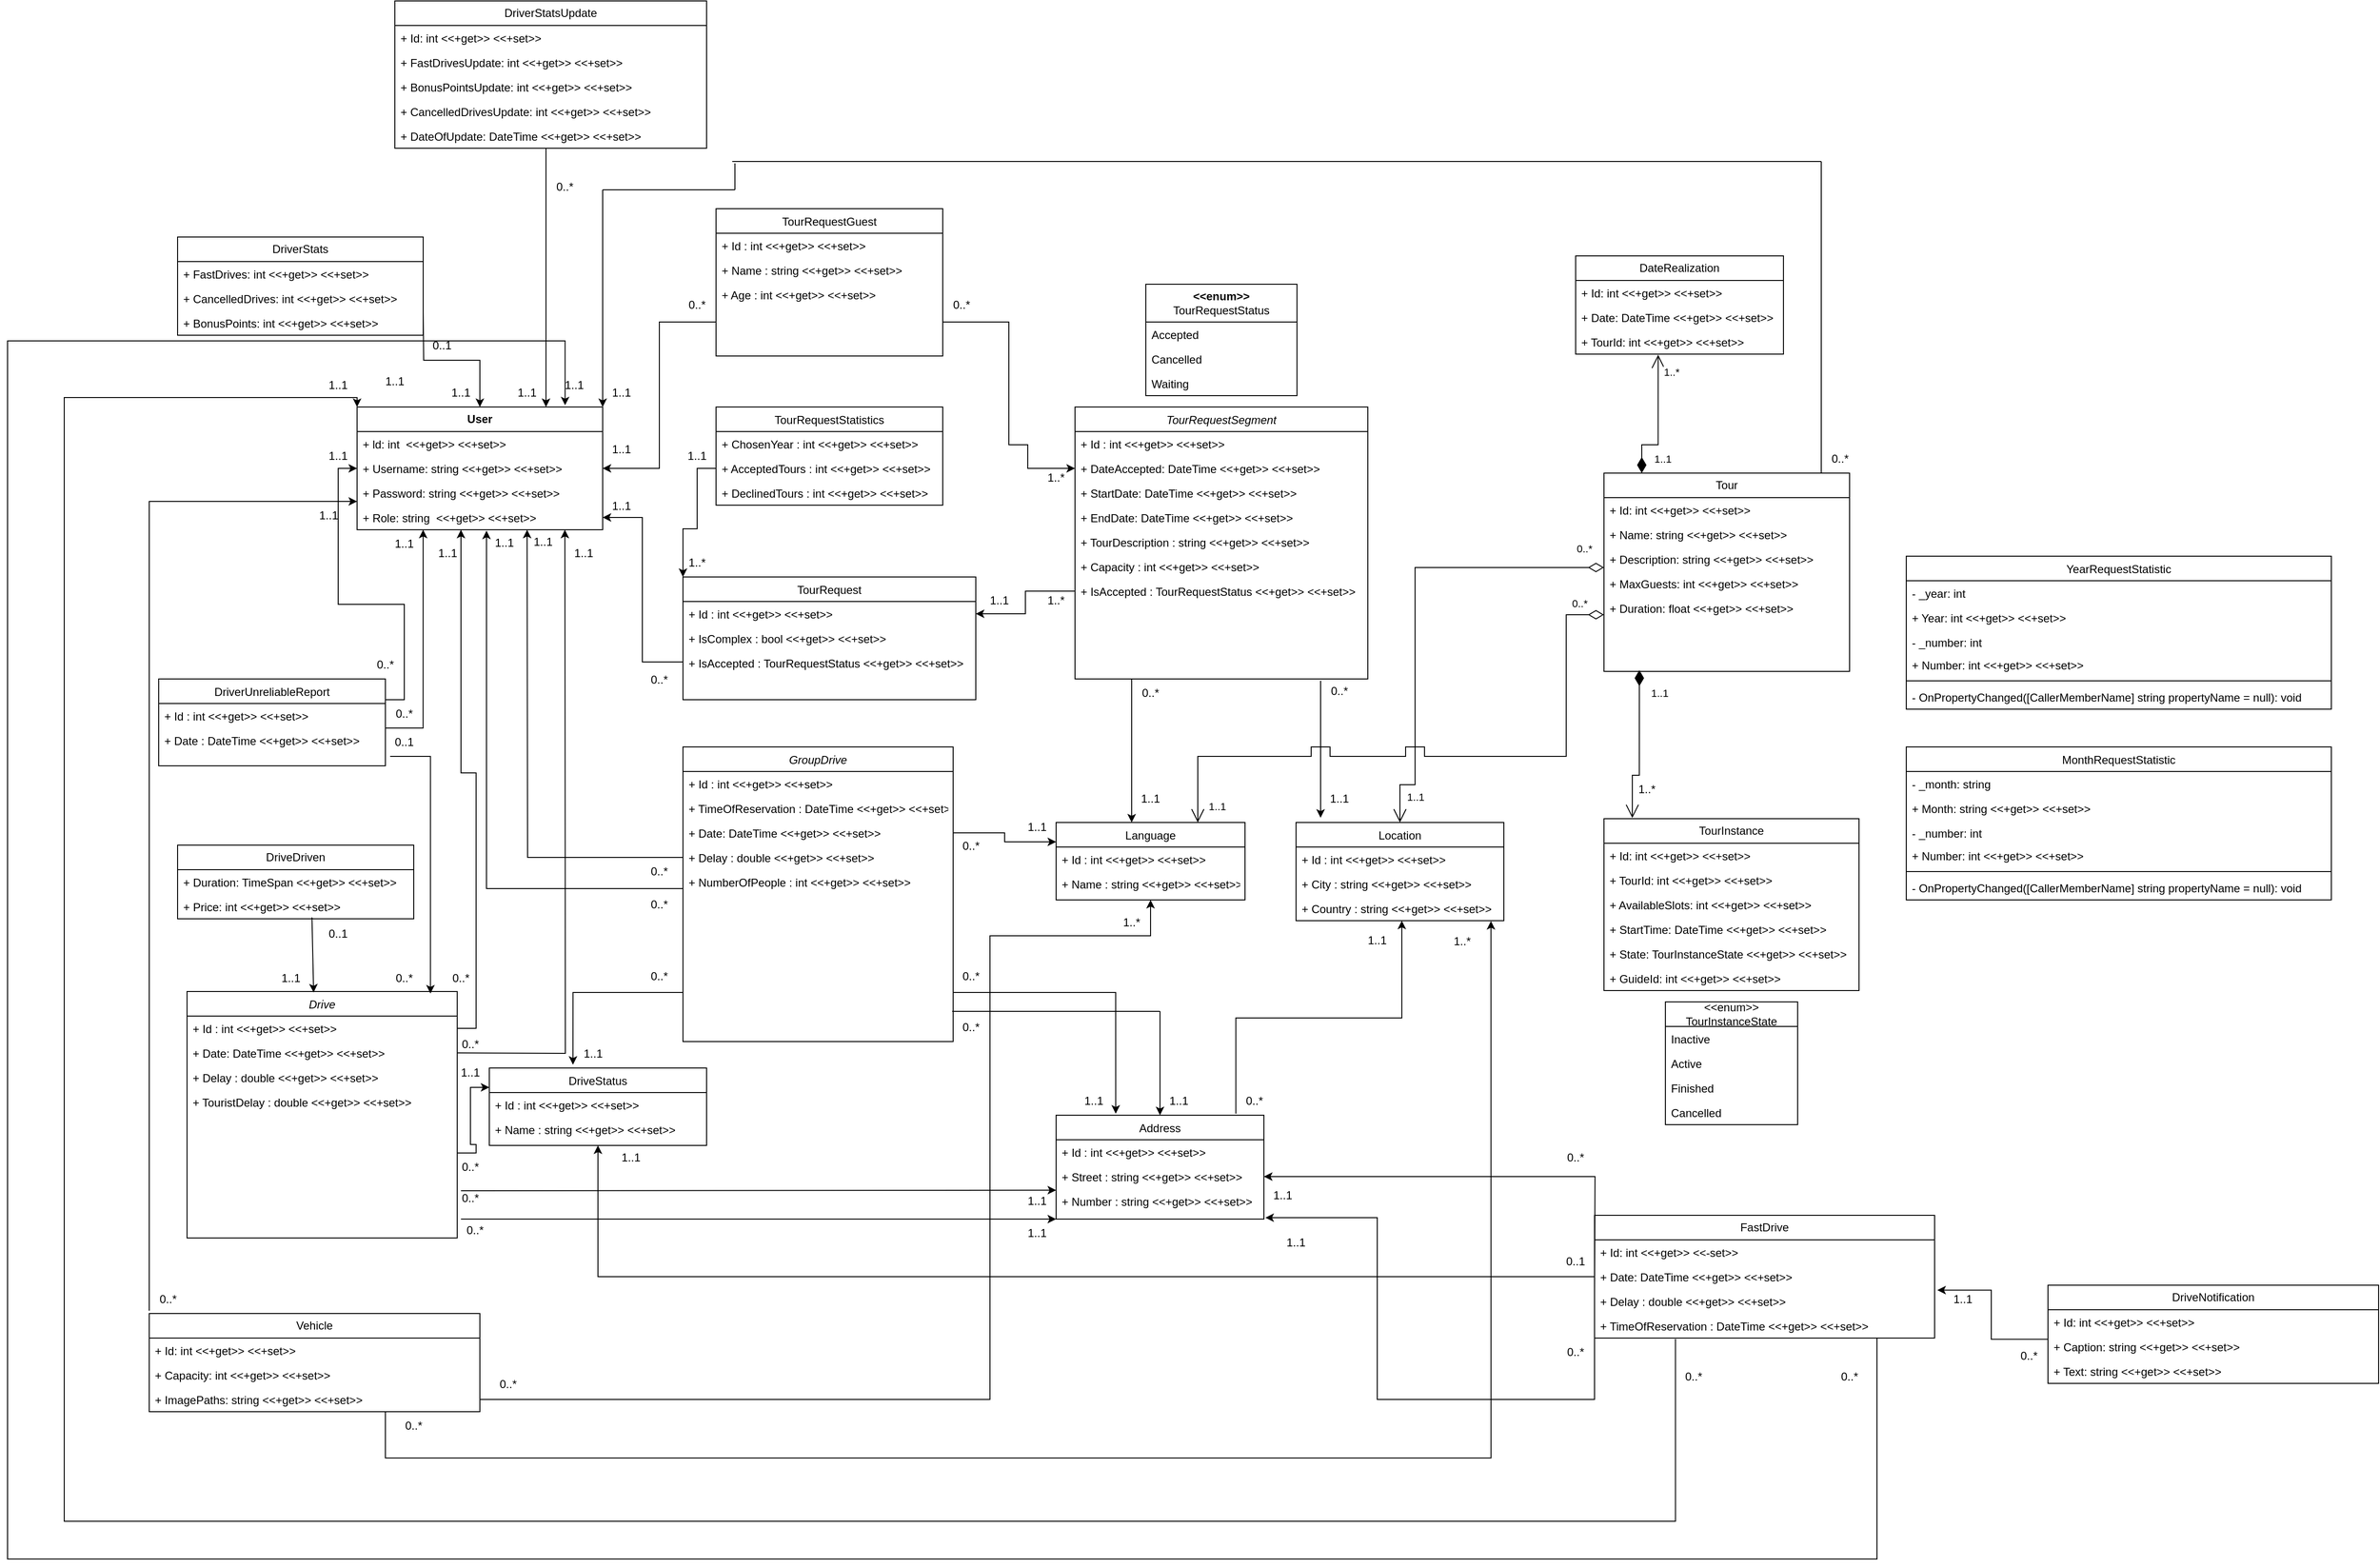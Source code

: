 <mxfile version="24.4.0" type="device">
  <diagram id="C5RBs43oDa-KdzZeNtuy" name="Page-1">
    <mxGraphModel dx="3154" dy="1983" grid="1" gridSize="10" guides="1" tooltips="1" connect="1" arrows="1" fold="1" page="1" pageScale="1" pageWidth="827" pageHeight="1169" math="0" shadow="0">
      <root>
        <mxCell id="WIyWlLk6GJQsqaUBKTNV-0" />
        <mxCell id="WIyWlLk6GJQsqaUBKTNV-1" parent="WIyWlLk6GJQsqaUBKTNV-0" />
        <mxCell id="zkfFHV4jXpPFQw0GAbJ--0" value="GroupDrive" style="swimlane;fontStyle=2;align=center;verticalAlign=top;childLayout=stackLayout;horizontal=1;startSize=26;horizontalStack=0;resizeParent=1;resizeLast=0;collapsible=1;marginBottom=0;rounded=0;shadow=0;strokeWidth=1;labelBackgroundColor=none;" parent="WIyWlLk6GJQsqaUBKTNV-1" vertex="1">
          <mxGeometry x="-235" y="340" width="286" height="312" as="geometry">
            <mxRectangle x="230" y="140" width="160" height="26" as="alternateBounds" />
          </mxGeometry>
        </mxCell>
        <mxCell id="zkfFHV4jXpPFQw0GAbJ--1" value="+ Id : int &lt;&lt;+get&gt;&gt; &lt;&lt;+set&gt;&gt;" style="text;align=left;verticalAlign=top;spacingLeft=4;spacingRight=4;overflow=hidden;rotatable=0;points=[[0,0.5],[1,0.5]];portConstraint=eastwest;labelBackgroundColor=none;" parent="zkfFHV4jXpPFQw0GAbJ--0" vertex="1">
          <mxGeometry y="26" width="286" height="26" as="geometry" />
        </mxCell>
        <mxCell id="zkfFHV4jXpPFQw0GAbJ--2" value="+ TimeOfReservation : DateTime &lt;&lt;+get&gt;&gt; &lt;&lt;+set&gt;&gt;" style="text;align=left;verticalAlign=top;spacingLeft=4;spacingRight=4;overflow=hidden;rotatable=0;points=[[0,0.5],[1,0.5]];portConstraint=eastwest;rounded=0;shadow=0;html=0;labelBackgroundColor=none;" parent="zkfFHV4jXpPFQw0GAbJ--0" vertex="1">
          <mxGeometry y="52" width="286" height="26" as="geometry" />
        </mxCell>
        <mxCell id="pA0bBhv7EQgGePk6_dJT-4" value="+ Date: DateTime &lt;&lt;+get&gt;&gt; &lt;&lt;+set&gt;&gt;" style="text;align=left;verticalAlign=top;spacingLeft=4;spacingRight=4;overflow=hidden;rotatable=0;points=[[0,0.5],[1,0.5]];portConstraint=eastwest;rounded=0;shadow=0;html=0;labelBackgroundColor=none;" parent="zkfFHV4jXpPFQw0GAbJ--0" vertex="1">
          <mxGeometry y="78" width="286" height="26" as="geometry" />
        </mxCell>
        <mxCell id="KK_UZ6puGZd0_c0NW_Tj-26" style="edgeStyle=orthogonalEdgeStyle;rounded=0;orthogonalLoop=1;jettySize=auto;html=1;exitX=0;exitY=0.5;exitDx=0;exitDy=0;" parent="zkfFHV4jXpPFQw0GAbJ--0" source="pA0bBhv7EQgGePk6_dJT-7" edge="1">
          <mxGeometry relative="1" as="geometry">
            <mxPoint x="-165" y="-230" as="targetPoint" />
          </mxGeometry>
        </mxCell>
        <mxCell id="pA0bBhv7EQgGePk6_dJT-7" value="+ Delay : double &lt;&lt;+get&gt;&gt; &lt;&lt;+set&gt;&gt;" style="text;align=left;verticalAlign=top;spacingLeft=4;spacingRight=4;overflow=hidden;rotatable=0;points=[[0,0.5],[1,0.5]];portConstraint=eastwest;rounded=0;shadow=0;html=0;labelBackgroundColor=none;" parent="zkfFHV4jXpPFQw0GAbJ--0" vertex="1">
          <mxGeometry y="104" width="286" height="26" as="geometry" />
        </mxCell>
        <mxCell id="pA0bBhv7EQgGePk6_dJT-11" value="+ NumberOfPeople : int &lt;&lt;+get&gt;&gt; &lt;&lt;+set&gt;&gt;" style="text;align=left;verticalAlign=top;spacingLeft=4;spacingRight=4;overflow=hidden;rotatable=0;points=[[0,0.5],[1,0.5]];portConstraint=eastwest;rounded=0;shadow=0;html=0;labelBackgroundColor=none;" parent="zkfFHV4jXpPFQw0GAbJ--0" vertex="1">
          <mxGeometry y="130" width="286" height="26" as="geometry" />
        </mxCell>
        <mxCell id="zkfFHV4jXpPFQw0GAbJ--17" value="TourRequest" style="swimlane;fontStyle=0;align=center;verticalAlign=top;childLayout=stackLayout;horizontal=1;startSize=26;horizontalStack=0;resizeParent=1;resizeLast=0;collapsible=1;marginBottom=0;rounded=0;shadow=0;strokeWidth=1;labelBackgroundColor=none;" parent="WIyWlLk6GJQsqaUBKTNV-1" vertex="1">
          <mxGeometry x="-235" y="160" width="310" height="130" as="geometry">
            <mxRectangle x="550" y="140" width="160" height="26" as="alternateBounds" />
          </mxGeometry>
        </mxCell>
        <mxCell id="zkfFHV4jXpPFQw0GAbJ--18" value="+ Id : int &lt;&lt;+get&gt;&gt; &lt;&lt;+set&gt;&gt;" style="text;align=left;verticalAlign=top;spacingLeft=4;spacingRight=4;overflow=hidden;rotatable=0;points=[[0,0.5],[1,0.5]];portConstraint=eastwest;labelBackgroundColor=none;" parent="zkfFHV4jXpPFQw0GAbJ--17" vertex="1">
          <mxGeometry y="26" width="310" height="26" as="geometry" />
        </mxCell>
        <mxCell id="zkfFHV4jXpPFQw0GAbJ--20" value="+ IsComplex : bool &lt;&lt;+get&gt;&gt; &lt;&lt;+set&gt;&gt;" style="text;align=left;verticalAlign=top;spacingLeft=4;spacingRight=4;overflow=hidden;rotatable=0;points=[[0,0.5],[1,0.5]];portConstraint=eastwest;rounded=0;shadow=0;html=0;labelBackgroundColor=none;" parent="zkfFHV4jXpPFQw0GAbJ--17" vertex="1">
          <mxGeometry y="52" width="310" height="26" as="geometry" />
        </mxCell>
        <mxCell id="zkfFHV4jXpPFQw0GAbJ--21" value="+ IsAccepted : TourRequestStatus &lt;&lt;+get&gt;&gt; &lt;&lt;+set&gt;&gt;" style="text;align=left;verticalAlign=top;spacingLeft=4;spacingRight=4;overflow=hidden;rotatable=0;points=[[0,0.5],[1,0.5]];portConstraint=eastwest;rounded=0;shadow=0;html=0;labelBackgroundColor=none;" parent="zkfFHV4jXpPFQw0GAbJ--17" vertex="1">
          <mxGeometry y="78" width="310" height="26" as="geometry" />
        </mxCell>
        <mxCell id="pA0bBhv7EQgGePk6_dJT-13" value="TourRequestSegment" style="swimlane;fontStyle=2;align=center;verticalAlign=top;childLayout=stackLayout;horizontal=1;startSize=26;horizontalStack=0;resizeParent=1;resizeLast=0;collapsible=1;marginBottom=0;rounded=0;shadow=0;strokeWidth=1;labelBackgroundColor=none;" parent="WIyWlLk6GJQsqaUBKTNV-1" vertex="1">
          <mxGeometry x="180" y="-20" width="310" height="288" as="geometry">
            <mxRectangle x="230" y="140" width="160" height="26" as="alternateBounds" />
          </mxGeometry>
        </mxCell>
        <mxCell id="pA0bBhv7EQgGePk6_dJT-14" value="+ Id : int &lt;&lt;+get&gt;&gt; &lt;&lt;+set&gt;&gt;" style="text;align=left;verticalAlign=top;spacingLeft=4;spacingRight=4;overflow=hidden;rotatable=0;points=[[0,0.5],[1,0.5]];portConstraint=eastwest;labelBackgroundColor=none;" parent="pA0bBhv7EQgGePk6_dJT-13" vertex="1">
          <mxGeometry y="26" width="310" height="26" as="geometry" />
        </mxCell>
        <mxCell id="pA0bBhv7EQgGePk6_dJT-18" value="+ DateAccepted: DateTime &lt;&lt;+get&gt;&gt; &lt;&lt;+set&gt;&gt;" style="text;align=left;verticalAlign=top;spacingLeft=4;spacingRight=4;overflow=hidden;rotatable=0;points=[[0,0.5],[1,0.5]];portConstraint=eastwest;rounded=0;shadow=0;html=0;labelBackgroundColor=none;" parent="pA0bBhv7EQgGePk6_dJT-13" vertex="1">
          <mxGeometry y="52" width="310" height="26" as="geometry" />
        </mxCell>
        <mxCell id="pA0bBhv7EQgGePk6_dJT-26" value="+ StartDate: DateTime &lt;&lt;+get&gt;&gt; &lt;&lt;+set&gt;&gt;" style="text;align=left;verticalAlign=top;spacingLeft=4;spacingRight=4;overflow=hidden;rotatable=0;points=[[0,0.5],[1,0.5]];portConstraint=eastwest;rounded=0;shadow=0;html=0;labelBackgroundColor=none;" parent="pA0bBhv7EQgGePk6_dJT-13" vertex="1">
          <mxGeometry y="78" width="310" height="26" as="geometry" />
        </mxCell>
        <mxCell id="pA0bBhv7EQgGePk6_dJT-27" value="+ EndDate: DateTime &lt;&lt;+get&gt;&gt; &lt;&lt;+set&gt;&gt;" style="text;align=left;verticalAlign=top;spacingLeft=4;spacingRight=4;overflow=hidden;rotatable=0;points=[[0,0.5],[1,0.5]];portConstraint=eastwest;rounded=0;shadow=0;html=0;labelBackgroundColor=none;" parent="pA0bBhv7EQgGePk6_dJT-13" vertex="1">
          <mxGeometry y="104" width="310" height="26" as="geometry" />
        </mxCell>
        <mxCell id="pA0bBhv7EQgGePk6_dJT-19" value="+ TourDescription : string &lt;&lt;+get&gt;&gt; &lt;&lt;+set&gt;&gt;" style="text;align=left;verticalAlign=top;spacingLeft=4;spacingRight=4;overflow=hidden;rotatable=0;points=[[0,0.5],[1,0.5]];portConstraint=eastwest;rounded=0;shadow=0;html=0;labelBackgroundColor=none;" parent="pA0bBhv7EQgGePk6_dJT-13" vertex="1">
          <mxGeometry y="130" width="310" height="26" as="geometry" />
        </mxCell>
        <mxCell id="pA0bBhv7EQgGePk6_dJT-20" value="+ Capacity : int &lt;&lt;+get&gt;&gt; &lt;&lt;+set&gt;&gt;" style="text;align=left;verticalAlign=top;spacingLeft=4;spacingRight=4;overflow=hidden;rotatable=0;points=[[0,0.5],[1,0.5]];portConstraint=eastwest;rounded=0;shadow=0;html=0;labelBackgroundColor=none;" parent="pA0bBhv7EQgGePk6_dJT-13" vertex="1">
          <mxGeometry y="156" width="310" height="26" as="geometry" />
        </mxCell>
        <mxCell id="pA0bBhv7EQgGePk6_dJT-28" value="+ IsAccepted : TourRequestStatus &lt;&lt;+get&gt;&gt; &lt;&lt;+set&gt;&gt;" style="text;align=left;verticalAlign=top;spacingLeft=4;spacingRight=4;overflow=hidden;rotatable=0;points=[[0,0.5],[1,0.5]];portConstraint=eastwest;rounded=0;shadow=0;html=0;labelBackgroundColor=none;" parent="pA0bBhv7EQgGePk6_dJT-13" vertex="1">
          <mxGeometry y="182" width="310" height="26" as="geometry" />
        </mxCell>
        <mxCell id="pA0bBhv7EQgGePk6_dJT-29" value="TourRequestGuest" style="swimlane;fontStyle=0;align=center;verticalAlign=top;childLayout=stackLayout;horizontal=1;startSize=26;horizontalStack=0;resizeParent=1;resizeLast=0;collapsible=1;marginBottom=0;rounded=0;shadow=0;strokeWidth=1;labelBackgroundColor=none;" parent="WIyWlLk6GJQsqaUBKTNV-1" vertex="1">
          <mxGeometry x="-200" y="-230" width="240" height="156" as="geometry">
            <mxRectangle x="550" y="140" width="160" height="26" as="alternateBounds" />
          </mxGeometry>
        </mxCell>
        <mxCell id="pA0bBhv7EQgGePk6_dJT-30" value="+ Id : int &lt;&lt;+get&gt;&gt; &lt;&lt;+set&gt;&gt;" style="text;align=left;verticalAlign=top;spacingLeft=4;spacingRight=4;overflow=hidden;rotatable=0;points=[[0,0.5],[1,0.5]];portConstraint=eastwest;labelBackgroundColor=none;" parent="pA0bBhv7EQgGePk6_dJT-29" vertex="1">
          <mxGeometry y="26" width="240" height="26" as="geometry" />
        </mxCell>
        <mxCell id="pA0bBhv7EQgGePk6_dJT-33" value="+ Name : string &lt;&lt;+get&gt;&gt; &lt;&lt;+set&gt;&gt;" style="text;align=left;verticalAlign=top;spacingLeft=4;spacingRight=4;overflow=hidden;rotatable=0;points=[[0,0.5],[1,0.5]];portConstraint=eastwest;rounded=0;shadow=0;html=0;labelBackgroundColor=none;" parent="pA0bBhv7EQgGePk6_dJT-29" vertex="1">
          <mxGeometry y="52" width="240" height="26" as="geometry" />
        </mxCell>
        <mxCell id="pA0bBhv7EQgGePk6_dJT-34" value="+ Age : int &lt;&lt;+get&gt;&gt; &lt;&lt;+set&gt;&gt;" style="text;align=left;verticalAlign=top;spacingLeft=4;spacingRight=4;overflow=hidden;rotatable=0;points=[[0,0.5],[1,0.5]];portConstraint=eastwest;rounded=0;shadow=0;html=0;labelBackgroundColor=none;" parent="pA0bBhv7EQgGePk6_dJT-29" vertex="1">
          <mxGeometry y="78" width="240" height="26" as="geometry" />
        </mxCell>
        <mxCell id="pA0bBhv7EQgGePk6_dJT-36" value="TourRequestStatistics" style="swimlane;fontStyle=0;align=center;verticalAlign=top;childLayout=stackLayout;horizontal=1;startSize=26;horizontalStack=0;resizeParent=1;resizeLast=0;collapsible=1;marginBottom=0;rounded=0;shadow=0;strokeWidth=1;labelBackgroundColor=none;" parent="WIyWlLk6GJQsqaUBKTNV-1" vertex="1">
          <mxGeometry x="-200" y="-20" width="240" height="104" as="geometry">
            <mxRectangle x="550" y="140" width="160" height="26" as="alternateBounds" />
          </mxGeometry>
        </mxCell>
        <mxCell id="pA0bBhv7EQgGePk6_dJT-37" value="+ ChosenYear : int &lt;&lt;+get&gt;&gt; &lt;&lt;+set&gt;&gt;" style="text;align=left;verticalAlign=top;spacingLeft=4;spacingRight=4;overflow=hidden;rotatable=0;points=[[0,0.5],[1,0.5]];portConstraint=eastwest;labelBackgroundColor=none;" parent="pA0bBhv7EQgGePk6_dJT-36" vertex="1">
          <mxGeometry y="26" width="240" height="26" as="geometry" />
        </mxCell>
        <mxCell id="pA0bBhv7EQgGePk6_dJT-38" value="+ AcceptedTours : int &lt;&lt;+get&gt;&gt; &lt;&lt;+set&gt;&gt;" style="text;align=left;verticalAlign=top;spacingLeft=4;spacingRight=4;overflow=hidden;rotatable=0;points=[[0,0.5],[1,0.5]];portConstraint=eastwest;rounded=0;shadow=0;html=0;labelBackgroundColor=none;" parent="pA0bBhv7EQgGePk6_dJT-36" vertex="1">
          <mxGeometry y="52" width="240" height="26" as="geometry" />
        </mxCell>
        <mxCell id="pA0bBhv7EQgGePk6_dJT-42" value="+ DeclinedTours : int &lt;&lt;+get&gt;&gt; &lt;&lt;+set&gt;&gt;" style="text;align=left;verticalAlign=top;spacingLeft=4;spacingRight=4;overflow=hidden;rotatable=0;points=[[0,0.5],[1,0.5]];portConstraint=eastwest;rounded=0;shadow=0;html=0;labelBackgroundColor=none;" parent="pA0bBhv7EQgGePk6_dJT-36" vertex="1">
          <mxGeometry y="78" width="240" height="26" as="geometry" />
        </mxCell>
        <mxCell id="pA0bBhv7EQgGePk6_dJT-43" value="Location" style="swimlane;fontStyle=0;align=center;verticalAlign=top;childLayout=stackLayout;horizontal=1;startSize=26;horizontalStack=0;resizeParent=1;resizeLast=0;collapsible=1;marginBottom=0;rounded=0;shadow=0;strokeWidth=1;labelBackgroundColor=none;" parent="WIyWlLk6GJQsqaUBKTNV-1" vertex="1">
          <mxGeometry x="414" y="420" width="220" height="104" as="geometry">
            <mxRectangle x="550" y="140" width="160" height="26" as="alternateBounds" />
          </mxGeometry>
        </mxCell>
        <mxCell id="pA0bBhv7EQgGePk6_dJT-44" value="+ Id : int &lt;&lt;+get&gt;&gt; &lt;&lt;+set&gt;&gt;" style="text;align=left;verticalAlign=top;spacingLeft=4;spacingRight=4;overflow=hidden;rotatable=0;points=[[0,0.5],[1,0.5]];portConstraint=eastwest;labelBackgroundColor=none;" parent="pA0bBhv7EQgGePk6_dJT-43" vertex="1">
          <mxGeometry y="26" width="220" height="26" as="geometry" />
        </mxCell>
        <mxCell id="pA0bBhv7EQgGePk6_dJT-45" value="+ City : string &lt;&lt;+get&gt;&gt; &lt;&lt;+set&gt;&gt;" style="text;align=left;verticalAlign=top;spacingLeft=4;spacingRight=4;overflow=hidden;rotatable=0;points=[[0,0.5],[1,0.5]];portConstraint=eastwest;rounded=0;shadow=0;html=0;labelBackgroundColor=none;" parent="pA0bBhv7EQgGePk6_dJT-43" vertex="1">
          <mxGeometry y="52" width="220" height="26" as="geometry" />
        </mxCell>
        <mxCell id="pA0bBhv7EQgGePk6_dJT-46" value="+ Country : string &lt;&lt;+get&gt;&gt; &lt;&lt;+set&gt;&gt;" style="text;align=left;verticalAlign=top;spacingLeft=4;spacingRight=4;overflow=hidden;rotatable=0;points=[[0,0.5],[1,0.5]];portConstraint=eastwest;rounded=0;shadow=0;html=0;labelBackgroundColor=none;" parent="pA0bBhv7EQgGePk6_dJT-43" vertex="1">
          <mxGeometry y="78" width="220" height="26" as="geometry" />
        </mxCell>
        <mxCell id="pA0bBhv7EQgGePk6_dJT-48" value="Language" style="swimlane;fontStyle=0;align=center;verticalAlign=top;childLayout=stackLayout;horizontal=1;startSize=26;horizontalStack=0;resizeParent=1;resizeLast=0;collapsible=1;marginBottom=0;rounded=0;shadow=0;strokeWidth=1;labelBackgroundColor=none;" parent="WIyWlLk6GJQsqaUBKTNV-1" vertex="1">
          <mxGeometry x="160" y="420" width="200" height="82" as="geometry">
            <mxRectangle x="550" y="140" width="160" height="26" as="alternateBounds" />
          </mxGeometry>
        </mxCell>
        <mxCell id="pA0bBhv7EQgGePk6_dJT-49" value="+ Id : int &lt;&lt;+get&gt;&gt; &lt;&lt;+set&gt;&gt;" style="text;align=left;verticalAlign=top;spacingLeft=4;spacingRight=4;overflow=hidden;rotatable=0;points=[[0,0.5],[1,0.5]];portConstraint=eastwest;labelBackgroundColor=none;" parent="pA0bBhv7EQgGePk6_dJT-48" vertex="1">
          <mxGeometry y="26" width="200" height="26" as="geometry" />
        </mxCell>
        <mxCell id="pA0bBhv7EQgGePk6_dJT-50" value="+ Name : string &lt;&lt;+get&gt;&gt; &lt;&lt;+set&gt;&gt;" style="text;align=left;verticalAlign=top;spacingLeft=4;spacingRight=4;overflow=hidden;rotatable=0;points=[[0,0.5],[1,0.5]];portConstraint=eastwest;rounded=0;shadow=0;html=0;labelBackgroundColor=none;" parent="pA0bBhv7EQgGePk6_dJT-48" vertex="1">
          <mxGeometry y="52" width="200" height="26" as="geometry" />
        </mxCell>
        <mxCell id="pA0bBhv7EQgGePk6_dJT-64" value="&lt;b&gt;User&lt;/b&gt;" style="swimlane;fontStyle=0;childLayout=stackLayout;horizontal=1;startSize=26;fillColor=none;horizontalStack=0;resizeParent=1;resizeParentMax=0;resizeLast=0;collapsible=1;marginBottom=0;whiteSpace=wrap;html=1;labelBackgroundColor=none;" parent="WIyWlLk6GJQsqaUBKTNV-1" vertex="1">
          <mxGeometry x="-580" y="-20" width="260" height="130" as="geometry" />
        </mxCell>
        <mxCell id="pA0bBhv7EQgGePk6_dJT-65" value="+ ld: int&amp;nbsp; &amp;lt;&amp;lt;+get&amp;gt;&amp;gt; &amp;lt;&amp;lt;+set&amp;gt;&amp;gt;" style="text;strokeColor=none;fillColor=none;align=left;verticalAlign=top;spacingLeft=4;spacingRight=4;overflow=hidden;rotatable=0;points=[[0,0.5],[1,0.5]];portConstraint=eastwest;whiteSpace=wrap;html=1;labelBackgroundColor=none;" parent="pA0bBhv7EQgGePk6_dJT-64" vertex="1">
          <mxGeometry y="26" width="260" height="26" as="geometry" />
        </mxCell>
        <mxCell id="pA0bBhv7EQgGePk6_dJT-66" value="+ Username: string &amp;lt;&amp;lt;+get&amp;gt;&amp;gt; &amp;lt;&amp;lt;+set&amp;gt;&amp;gt;" style="text;strokeColor=none;fillColor=none;align=left;verticalAlign=top;spacingLeft=4;spacingRight=4;overflow=hidden;rotatable=0;points=[[0,0.5],[1,0.5]];portConstraint=eastwest;whiteSpace=wrap;html=1;labelBackgroundColor=none;" parent="pA0bBhv7EQgGePk6_dJT-64" vertex="1">
          <mxGeometry y="52" width="260" height="26" as="geometry" />
        </mxCell>
        <mxCell id="pA0bBhv7EQgGePk6_dJT-67" value="+ Password: string &amp;lt;&amp;lt;+get&amp;gt;&amp;gt; &amp;lt;&amp;lt;+set&amp;gt;&amp;gt;" style="text;strokeColor=none;fillColor=none;align=left;verticalAlign=top;spacingLeft=4;spacingRight=4;overflow=hidden;rotatable=0;points=[[0,0.5],[1,0.5]];portConstraint=eastwest;whiteSpace=wrap;html=1;labelBackgroundColor=none;" parent="pA0bBhv7EQgGePk6_dJT-64" vertex="1">
          <mxGeometry y="78" width="260" height="26" as="geometry" />
        </mxCell>
        <mxCell id="pA0bBhv7EQgGePk6_dJT-68" value="+ Role: string&amp;nbsp; &amp;lt;&amp;lt;+get&amp;gt;&amp;gt; &amp;lt;&amp;lt;+set&amp;gt;&amp;gt;" style="text;strokeColor=none;fillColor=none;align=left;verticalAlign=top;spacingLeft=4;spacingRight=4;overflow=hidden;rotatable=0;points=[[0,0.5],[1,0.5]];portConstraint=eastwest;whiteSpace=wrap;html=1;labelBackgroundColor=none;" parent="pA0bBhv7EQgGePk6_dJT-64" vertex="1">
          <mxGeometry y="104" width="260" height="26" as="geometry" />
        </mxCell>
        <mxCell id="pA0bBhv7EQgGePk6_dJT-69" value="&lt;b&gt;&amp;lt;&amp;lt;enum&amp;gt;&amp;gt;&lt;/b&gt;&lt;div&gt;TourRequestStatus&lt;/div&gt;" style="swimlane;fontStyle=0;childLayout=stackLayout;horizontal=1;startSize=40;fillColor=none;horizontalStack=0;resizeParent=1;resizeParentMax=0;resizeLast=0;collapsible=1;marginBottom=0;whiteSpace=wrap;html=1;labelBackgroundColor=none;" parent="WIyWlLk6GJQsqaUBKTNV-1" vertex="1">
          <mxGeometry x="255" y="-150" width="160" height="118" as="geometry" />
        </mxCell>
        <mxCell id="pA0bBhv7EQgGePk6_dJT-70" value="Accepted" style="text;strokeColor=none;fillColor=none;align=left;verticalAlign=top;spacingLeft=4;spacingRight=4;overflow=hidden;rotatable=0;points=[[0,0.5],[1,0.5]];portConstraint=eastwest;whiteSpace=wrap;html=1;labelBackgroundColor=none;" parent="pA0bBhv7EQgGePk6_dJT-69" vertex="1">
          <mxGeometry y="40" width="160" height="26" as="geometry" />
        </mxCell>
        <mxCell id="pA0bBhv7EQgGePk6_dJT-71" value="Cancelled" style="text;strokeColor=none;fillColor=none;align=left;verticalAlign=top;spacingLeft=4;spacingRight=4;overflow=hidden;rotatable=0;points=[[0,0.5],[1,0.5]];portConstraint=eastwest;whiteSpace=wrap;html=1;labelBackgroundColor=none;" parent="pA0bBhv7EQgGePk6_dJT-69" vertex="1">
          <mxGeometry y="66" width="160" height="26" as="geometry" />
        </mxCell>
        <mxCell id="pA0bBhv7EQgGePk6_dJT-73" value="Waiting" style="text;strokeColor=none;fillColor=none;align=left;verticalAlign=top;spacingLeft=4;spacingRight=4;overflow=hidden;rotatable=0;points=[[0,0.5],[1,0.5]];portConstraint=eastwest;whiteSpace=wrap;html=1;labelBackgroundColor=none;" parent="pA0bBhv7EQgGePk6_dJT-69" vertex="1">
          <mxGeometry y="92" width="160" height="26" as="geometry" />
        </mxCell>
        <mxCell id="pA0bBhv7EQgGePk6_dJT-76" value="" style="endArrow=classic;html=1;rounded=0;entryX=0.041;entryY=-0.029;entryDx=0;entryDy=0;entryPerimeter=0;strokeWidth=1;labelBackgroundColor=none;fontColor=default;" parent="WIyWlLk6GJQsqaUBKTNV-1" edge="1">
          <mxGeometry width="50" height="50" relative="1" as="geometry">
            <mxPoint x="440" y="270" as="sourcePoint" />
            <mxPoint x="440" y="414.984" as="targetPoint" />
          </mxGeometry>
        </mxCell>
        <mxCell id="pA0bBhv7EQgGePk6_dJT-84" value="0..*" style="text;html=1;align=center;verticalAlign=middle;whiteSpace=wrap;rounded=0;labelBackgroundColor=none;" parent="WIyWlLk6GJQsqaUBKTNV-1" vertex="1">
          <mxGeometry x="430" y="266" width="60" height="30" as="geometry" />
        </mxCell>
        <mxCell id="pA0bBhv7EQgGePk6_dJT-85" value="1..1" style="text;html=1;align=center;verticalAlign=middle;whiteSpace=wrap;rounded=0;labelBackgroundColor=none;" parent="WIyWlLk6GJQsqaUBKTNV-1" vertex="1">
          <mxGeometry x="430" y="380" width="60" height="30" as="geometry" />
        </mxCell>
        <mxCell id="pA0bBhv7EQgGePk6_dJT-90" value="0..*" style="text;html=1;align=center;verticalAlign=middle;whiteSpace=wrap;rounded=0;labelBackgroundColor=none;" parent="WIyWlLk6GJQsqaUBKTNV-1" vertex="1">
          <mxGeometry x="30" y="-143" width="60" height="30" as="geometry" />
        </mxCell>
        <mxCell id="pA0bBhv7EQgGePk6_dJT-91" value="1..*" style="text;html=1;align=center;verticalAlign=middle;whiteSpace=wrap;rounded=0;labelBackgroundColor=none;" parent="WIyWlLk6GJQsqaUBKTNV-1" vertex="1">
          <mxGeometry x="130" y="40" width="60" height="30" as="geometry" />
        </mxCell>
        <mxCell id="pA0bBhv7EQgGePk6_dJT-95" value="0..*" style="text;html=1;align=center;verticalAlign=middle;whiteSpace=wrap;rounded=0;labelBackgroundColor=none;" parent="WIyWlLk6GJQsqaUBKTNV-1" vertex="1">
          <mxGeometry x="-250" y="-143" width="60" height="30" as="geometry" />
        </mxCell>
        <mxCell id="pA0bBhv7EQgGePk6_dJT-96" value="1..1" style="text;html=1;align=center;verticalAlign=middle;whiteSpace=wrap;rounded=0;labelBackgroundColor=none;" parent="WIyWlLk6GJQsqaUBKTNV-1" vertex="1">
          <mxGeometry x="-330" y="10" width="60" height="30" as="geometry" />
        </mxCell>
        <mxCell id="pA0bBhv7EQgGePk6_dJT-101" style="edgeStyle=orthogonalEdgeStyle;rounded=0;orthogonalLoop=1;jettySize=auto;html=1;exitX=0;exitY=0.5;exitDx=0;exitDy=0;entryX=1;entryY=0.5;entryDx=0;entryDy=0;labelBackgroundColor=none;fontColor=default;" parent="WIyWlLk6GJQsqaUBKTNV-1" source="pA0bBhv7EQgGePk6_dJT-28" target="zkfFHV4jXpPFQw0GAbJ--18" edge="1">
          <mxGeometry relative="1" as="geometry" />
        </mxCell>
        <mxCell id="pA0bBhv7EQgGePk6_dJT-102" value="1..*" style="text;html=1;align=center;verticalAlign=middle;whiteSpace=wrap;rounded=0;labelBackgroundColor=none;" parent="WIyWlLk6GJQsqaUBKTNV-1" vertex="1">
          <mxGeometry x="130" y="170" width="60" height="30" as="geometry" />
        </mxCell>
        <mxCell id="pA0bBhv7EQgGePk6_dJT-103" value="1..1" style="text;html=1;align=center;verticalAlign=middle;whiteSpace=wrap;rounded=0;labelBackgroundColor=none;" parent="WIyWlLk6GJQsqaUBKTNV-1" vertex="1">
          <mxGeometry x="70" y="170" width="60" height="30" as="geometry" />
        </mxCell>
        <mxCell id="pA0bBhv7EQgGePk6_dJT-105" style="edgeStyle=orthogonalEdgeStyle;rounded=0;orthogonalLoop=1;jettySize=auto;html=1;exitX=1;exitY=0.5;exitDx=0;exitDy=0;entryX=0;entryY=0.5;entryDx=0;entryDy=0;labelBackgroundColor=none;fontColor=default;" parent="WIyWlLk6GJQsqaUBKTNV-1" target="pA0bBhv7EQgGePk6_dJT-18" edge="1">
          <mxGeometry relative="1" as="geometry">
            <mxPoint x="40" y="-165" as="sourcePoint" />
            <Array as="points">
              <mxPoint x="40" y="-110" />
              <mxPoint x="110" y="-110" />
              <mxPoint x="110" y="20" />
              <mxPoint x="130" y="20" />
              <mxPoint x="130" y="45" />
            </Array>
          </mxGeometry>
        </mxCell>
        <mxCell id="pA0bBhv7EQgGePk6_dJT-106" style="edgeStyle=orthogonalEdgeStyle;rounded=0;orthogonalLoop=1;jettySize=auto;html=1;exitX=0;exitY=0.5;exitDx=0;exitDy=0;entryX=1;entryY=0.5;entryDx=0;entryDy=0;labelBackgroundColor=none;fontColor=default;" parent="WIyWlLk6GJQsqaUBKTNV-1" target="pA0bBhv7EQgGePk6_dJT-66" edge="1">
          <mxGeometry relative="1" as="geometry">
            <mxPoint x="-200" y="-165" as="sourcePoint" />
            <Array as="points">
              <mxPoint x="-200" y="-110" />
              <mxPoint x="-260" y="-110" />
              <mxPoint x="-260" y="45" />
            </Array>
          </mxGeometry>
        </mxCell>
        <mxCell id="pA0bBhv7EQgGePk6_dJT-109" style="edgeStyle=orthogonalEdgeStyle;rounded=0;orthogonalLoop=1;jettySize=auto;html=1;exitX=0;exitY=0.5;exitDx=0;exitDy=0;entryX=0.527;entryY=1.038;entryDx=0;entryDy=0;entryPerimeter=0;labelBackgroundColor=none;fontColor=default;" parent="WIyWlLk6GJQsqaUBKTNV-1" target="pA0bBhv7EQgGePk6_dJT-68" edge="1">
          <mxGeometry relative="1" as="geometry">
            <mxPoint x="-444.0" y="130" as="targetPoint" />
            <mxPoint x="-235" y="457" as="sourcePoint" />
            <Array as="points">
              <mxPoint x="-235" y="490" />
              <mxPoint x="-443" y="490" />
            </Array>
          </mxGeometry>
        </mxCell>
        <mxCell id="pA0bBhv7EQgGePk6_dJT-110" value="0..*" style="text;html=1;align=center;verticalAlign=middle;whiteSpace=wrap;rounded=0;labelBackgroundColor=none;" parent="WIyWlLk6GJQsqaUBKTNV-1" vertex="1">
          <mxGeometry x="-290" y="492" width="60" height="30" as="geometry" />
        </mxCell>
        <mxCell id="pA0bBhv7EQgGePk6_dJT-111" value="1..1" style="text;html=1;align=center;verticalAlign=middle;whiteSpace=wrap;rounded=0;labelBackgroundColor=none;" parent="WIyWlLk6GJQsqaUBKTNV-1" vertex="1">
          <mxGeometry x="-454" y="109" width="60" height="30" as="geometry" />
        </mxCell>
        <mxCell id="pA0bBhv7EQgGePk6_dJT-114" value="" style="endArrow=classic;html=1;rounded=0;entryX=0.4;entryY=0;entryDx=0;entryDy=0;entryPerimeter=0;strokeWidth=1;labelBackgroundColor=none;fontColor=default;" parent="WIyWlLk6GJQsqaUBKTNV-1" target="pA0bBhv7EQgGePk6_dJT-48" edge="1">
          <mxGeometry width="50" height="50" relative="1" as="geometry">
            <mxPoint x="240" y="268" as="sourcePoint" />
            <mxPoint x="240" y="412.984" as="targetPoint" />
          </mxGeometry>
        </mxCell>
        <mxCell id="pA0bBhv7EQgGePk6_dJT-116" value="0..*" style="text;html=1;align=center;verticalAlign=middle;whiteSpace=wrap;rounded=0;labelBackgroundColor=none;" parent="WIyWlLk6GJQsqaUBKTNV-1" vertex="1">
          <mxGeometry x="230" y="268" width="60" height="30" as="geometry" />
        </mxCell>
        <mxCell id="pA0bBhv7EQgGePk6_dJT-117" value="1..1" style="text;html=1;align=center;verticalAlign=middle;whiteSpace=wrap;rounded=0;labelBackgroundColor=none;" parent="WIyWlLk6GJQsqaUBKTNV-1" vertex="1">
          <mxGeometry x="230" y="380" width="60" height="30" as="geometry" />
        </mxCell>
        <mxCell id="pA0bBhv7EQgGePk6_dJT-120" style="edgeStyle=orthogonalEdgeStyle;rounded=0;orthogonalLoop=1;jettySize=auto;html=1;exitX=1;exitY=0.5;exitDx=0;exitDy=0;entryX=0;entryY=0.25;entryDx=0;entryDy=0;labelBackgroundColor=none;fontColor=default;" parent="WIyWlLk6GJQsqaUBKTNV-1" source="pA0bBhv7EQgGePk6_dJT-4" target="pA0bBhv7EQgGePk6_dJT-48" edge="1">
          <mxGeometry relative="1" as="geometry" />
        </mxCell>
        <mxCell id="pA0bBhv7EQgGePk6_dJT-121" value="0..*" style="text;html=1;align=center;verticalAlign=middle;whiteSpace=wrap;rounded=0;labelBackgroundColor=none;" parent="WIyWlLk6GJQsqaUBKTNV-1" vertex="1">
          <mxGeometry x="40" y="430" width="60" height="30" as="geometry" />
        </mxCell>
        <mxCell id="pA0bBhv7EQgGePk6_dJT-122" value="1..1" style="text;html=1;align=center;verticalAlign=middle;whiteSpace=wrap;rounded=0;labelBackgroundColor=none;" parent="WIyWlLk6GJQsqaUBKTNV-1" vertex="1">
          <mxGeometry x="110" y="410" width="60" height="30" as="geometry" />
        </mxCell>
        <mxCell id="pA0bBhv7EQgGePk6_dJT-123" value="DriveStatus" style="swimlane;fontStyle=0;align=center;verticalAlign=top;childLayout=stackLayout;horizontal=1;startSize=26;horizontalStack=0;resizeParent=1;resizeLast=0;collapsible=1;marginBottom=0;rounded=0;shadow=0;strokeWidth=1;labelBackgroundColor=none;" parent="WIyWlLk6GJQsqaUBKTNV-1" vertex="1">
          <mxGeometry x="-440" y="680" width="230" height="82" as="geometry">
            <mxRectangle x="550" y="140" width="160" height="26" as="alternateBounds" />
          </mxGeometry>
        </mxCell>
        <mxCell id="pA0bBhv7EQgGePk6_dJT-124" value="+ Id : int &lt;&lt;+get&gt;&gt; &lt;&lt;+set&gt;&gt;" style="text;align=left;verticalAlign=top;spacingLeft=4;spacingRight=4;overflow=hidden;rotatable=0;points=[[0,0.5],[1,0.5]];portConstraint=eastwest;labelBackgroundColor=none;" parent="pA0bBhv7EQgGePk6_dJT-123" vertex="1">
          <mxGeometry y="26" width="230" height="26" as="geometry" />
        </mxCell>
        <mxCell id="pA0bBhv7EQgGePk6_dJT-125" value="+ Name : string &lt;&lt;+get&gt;&gt; &lt;&lt;+set&gt;&gt;" style="text;align=left;verticalAlign=top;spacingLeft=4;spacingRight=4;overflow=hidden;rotatable=0;points=[[0,0.5],[1,0.5]];portConstraint=eastwest;rounded=0;shadow=0;html=0;labelBackgroundColor=none;" parent="pA0bBhv7EQgGePk6_dJT-123" vertex="1">
          <mxGeometry y="52" width="230" height="26" as="geometry" />
        </mxCell>
        <mxCell id="pA0bBhv7EQgGePk6_dJT-127" value="1..1" style="text;html=1;align=center;verticalAlign=middle;whiteSpace=wrap;rounded=0;labelBackgroundColor=none;" parent="WIyWlLk6GJQsqaUBKTNV-1" vertex="1">
          <mxGeometry x="-360" y="650" width="60" height="30" as="geometry" />
        </mxCell>
        <mxCell id="pA0bBhv7EQgGePk6_dJT-128" value="0..*" style="text;html=1;align=center;verticalAlign=middle;whiteSpace=wrap;rounded=0;labelBackgroundColor=none;" parent="WIyWlLk6GJQsqaUBKTNV-1" vertex="1">
          <mxGeometry x="-290" y="568" width="60" height="30" as="geometry" />
        </mxCell>
        <mxCell id="pA0bBhv7EQgGePk6_dJT-129" style="edgeStyle=orthogonalEdgeStyle;rounded=0;orthogonalLoop=1;jettySize=auto;html=1;exitX=0;exitY=0.5;exitDx=0;exitDy=0;entryX=1;entryY=0.5;entryDx=0;entryDy=0;labelBackgroundColor=none;fontColor=default;" parent="WIyWlLk6GJQsqaUBKTNV-1" target="pA0bBhv7EQgGePk6_dJT-68" edge="1">
          <mxGeometry relative="1" as="geometry">
            <mxPoint x="-235" y="225" as="sourcePoint" />
            <Array as="points">
              <mxPoint x="-235" y="250" />
              <mxPoint x="-278" y="250" />
              <mxPoint x="-278" y="97" />
            </Array>
          </mxGeometry>
        </mxCell>
        <mxCell id="pA0bBhv7EQgGePk6_dJT-130" value="0..*" style="text;html=1;align=center;verticalAlign=middle;whiteSpace=wrap;rounded=0;labelBackgroundColor=none;" parent="WIyWlLk6GJQsqaUBKTNV-1" vertex="1">
          <mxGeometry x="-290" y="254" width="60" height="30" as="geometry" />
        </mxCell>
        <mxCell id="pA0bBhv7EQgGePk6_dJT-131" value="1..1" style="text;html=1;align=center;verticalAlign=middle;whiteSpace=wrap;rounded=0;labelBackgroundColor=none;" parent="WIyWlLk6GJQsqaUBKTNV-1" vertex="1">
          <mxGeometry x="-330" y="70" width="60" height="30" as="geometry" />
        </mxCell>
        <mxCell id="pA0bBhv7EQgGePk6_dJT-132" value="Address" style="swimlane;fontStyle=0;align=center;verticalAlign=top;childLayout=stackLayout;horizontal=1;startSize=26;horizontalStack=0;resizeParent=1;resizeLast=0;collapsible=1;marginBottom=0;rounded=0;shadow=0;strokeWidth=1;labelBackgroundColor=none;" parent="WIyWlLk6GJQsqaUBKTNV-1" vertex="1">
          <mxGeometry x="160" y="730" width="220" height="110" as="geometry">
            <mxRectangle x="550" y="140" width="160" height="26" as="alternateBounds" />
          </mxGeometry>
        </mxCell>
        <mxCell id="pA0bBhv7EQgGePk6_dJT-133" value="+ Id : int &lt;&lt;+get&gt;&gt; &lt;&lt;+set&gt;&gt;" style="text;align=left;verticalAlign=top;spacingLeft=4;spacingRight=4;overflow=hidden;rotatable=0;points=[[0,0.5],[1,0.5]];portConstraint=eastwest;labelBackgroundColor=none;" parent="pA0bBhv7EQgGePk6_dJT-132" vertex="1">
          <mxGeometry y="26" width="220" height="26" as="geometry" />
        </mxCell>
        <mxCell id="pA0bBhv7EQgGePk6_dJT-135" value="+ Street : string &lt;&lt;+get&gt;&gt; &lt;&lt;+set&gt;&gt;" style="text;align=left;verticalAlign=top;spacingLeft=4;spacingRight=4;overflow=hidden;rotatable=0;points=[[0,0.5],[1,0.5]];portConstraint=eastwest;rounded=0;shadow=0;html=0;labelBackgroundColor=none;" parent="pA0bBhv7EQgGePk6_dJT-132" vertex="1">
          <mxGeometry y="52" width="220" height="26" as="geometry" />
        </mxCell>
        <mxCell id="pA0bBhv7EQgGePk6_dJT-136" value="+ Number : string &lt;&lt;+get&gt;&gt; &lt;&lt;+set&gt;&gt;" style="text;align=left;verticalAlign=top;spacingLeft=4;spacingRight=4;overflow=hidden;rotatable=0;points=[[0,0.5],[1,0.5]];portConstraint=eastwest;rounded=0;shadow=0;html=0;labelBackgroundColor=none;" parent="pA0bBhv7EQgGePk6_dJT-132" vertex="1">
          <mxGeometry y="78" width="220" height="26" as="geometry" />
        </mxCell>
        <mxCell id="pA0bBhv7EQgGePk6_dJT-137" style="edgeStyle=orthogonalEdgeStyle;rounded=0;orthogonalLoop=1;jettySize=auto;html=1;exitX=0.865;exitY=-0.015;exitDx=0;exitDy=0;entryX=0.509;entryY=1;entryDx=0;entryDy=0;entryPerimeter=0;labelBackgroundColor=none;fontColor=default;exitPerimeter=0;" parent="WIyWlLk6GJQsqaUBKTNV-1" source="pA0bBhv7EQgGePk6_dJT-132" target="pA0bBhv7EQgGePk6_dJT-46" edge="1">
          <mxGeometry relative="1" as="geometry" />
        </mxCell>
        <mxCell id="pA0bBhv7EQgGePk6_dJT-138" value="0..*" style="text;html=1;align=center;verticalAlign=middle;whiteSpace=wrap;rounded=0;labelBackgroundColor=none;" parent="WIyWlLk6GJQsqaUBKTNV-1" vertex="1">
          <mxGeometry x="340" y="700" width="60" height="30" as="geometry" />
        </mxCell>
        <mxCell id="pA0bBhv7EQgGePk6_dJT-139" value="1..1" style="text;html=1;align=center;verticalAlign=middle;whiteSpace=wrap;rounded=0;labelBackgroundColor=none;" parent="WIyWlLk6GJQsqaUBKTNV-1" vertex="1">
          <mxGeometry x="470" y="530" width="60" height="30" as="geometry" />
        </mxCell>
        <mxCell id="pA0bBhv7EQgGePk6_dJT-140" style="edgeStyle=orthogonalEdgeStyle;rounded=0;orthogonalLoop=1;jettySize=auto;html=1;exitX=1;exitY=0.5;exitDx=0;exitDy=0;entryX=0.287;entryY=-0.015;entryDx=0;entryDy=0;labelBackgroundColor=none;fontColor=default;entryPerimeter=0;" parent="WIyWlLk6GJQsqaUBKTNV-1" source="pA0bBhv7EQgGePk6_dJT-11" target="pA0bBhv7EQgGePk6_dJT-132" edge="1">
          <mxGeometry relative="1" as="geometry">
            <Array as="points">
              <mxPoint x="51" y="600" />
              <mxPoint x="223" y="600" />
            </Array>
          </mxGeometry>
        </mxCell>
        <mxCell id="pA0bBhv7EQgGePk6_dJT-141" value="0..*" style="text;html=1;align=center;verticalAlign=middle;whiteSpace=wrap;rounded=0;labelBackgroundColor=none;" parent="WIyWlLk6GJQsqaUBKTNV-1" vertex="1">
          <mxGeometry x="40" y="568" width="60" height="30" as="geometry" />
        </mxCell>
        <mxCell id="pA0bBhv7EQgGePk6_dJT-142" value="1..1" style="text;html=1;align=center;verticalAlign=middle;whiteSpace=wrap;rounded=0;labelBackgroundColor=none;" parent="WIyWlLk6GJQsqaUBKTNV-1" vertex="1">
          <mxGeometry x="170" y="700" width="60" height="30" as="geometry" />
        </mxCell>
        <mxCell id="pA0bBhv7EQgGePk6_dJT-144" value="DriverUnreliableReport" style="swimlane;fontStyle=0;align=center;verticalAlign=top;childLayout=stackLayout;horizontal=1;startSize=26;horizontalStack=0;resizeParent=1;resizeLast=0;collapsible=1;marginBottom=0;rounded=0;shadow=0;strokeWidth=1;labelBackgroundColor=none;" parent="WIyWlLk6GJQsqaUBKTNV-1" vertex="1">
          <mxGeometry x="-790" y="268" width="240" height="92" as="geometry">
            <mxRectangle x="550" y="140" width="160" height="26" as="alternateBounds" />
          </mxGeometry>
        </mxCell>
        <mxCell id="pA0bBhv7EQgGePk6_dJT-145" value="+ Id : int &lt;&lt;+get&gt;&gt; &lt;&lt;+set&gt;&gt;" style="text;align=left;verticalAlign=top;spacingLeft=4;spacingRight=4;overflow=hidden;rotatable=0;points=[[0,0.5],[1,0.5]];portConstraint=eastwest;labelBackgroundColor=none;" parent="pA0bBhv7EQgGePk6_dJT-144" vertex="1">
          <mxGeometry y="26" width="240" height="26" as="geometry" />
        </mxCell>
        <mxCell id="pA0bBhv7EQgGePk6_dJT-146" value="+ Date : DateTime &lt;&lt;+get&gt;&gt; &lt;&lt;+set&gt;&gt;" style="text;align=left;verticalAlign=top;spacingLeft=4;spacingRight=4;overflow=hidden;rotatable=0;points=[[0,0.5],[1,0.5]];portConstraint=eastwest;rounded=0;shadow=0;html=0;labelBackgroundColor=none;" parent="pA0bBhv7EQgGePk6_dJT-144" vertex="1">
          <mxGeometry y="52" width="240" height="26" as="geometry" />
        </mxCell>
        <mxCell id="pA0bBhv7EQgGePk6_dJT-150" style="edgeStyle=orthogonalEdgeStyle;rounded=0;orthogonalLoop=1;jettySize=auto;html=1;entryX=0.269;entryY=1;entryDx=0;entryDy=0;entryPerimeter=0;" parent="WIyWlLk6GJQsqaUBKTNV-1" target="pA0bBhv7EQgGePk6_dJT-68" edge="1">
          <mxGeometry relative="1" as="geometry">
            <mxPoint x="-550" y="320" as="sourcePoint" />
            <Array as="points">
              <mxPoint x="-550" y="320" />
              <mxPoint x="-510" y="320" />
            </Array>
          </mxGeometry>
        </mxCell>
        <mxCell id="pA0bBhv7EQgGePk6_dJT-151" value="1..1" style="text;html=1;align=center;verticalAlign=middle;whiteSpace=wrap;rounded=0;labelBackgroundColor=none;" parent="WIyWlLk6GJQsqaUBKTNV-1" vertex="1">
          <mxGeometry x="-560" y="110" width="60" height="30" as="geometry" />
        </mxCell>
        <mxCell id="pA0bBhv7EQgGePk6_dJT-152" value="0..*" style="text;html=1;align=center;verticalAlign=middle;whiteSpace=wrap;rounded=0;labelBackgroundColor=none;" parent="WIyWlLk6GJQsqaUBKTNV-1" vertex="1">
          <mxGeometry x="-560" y="290" width="60" height="30" as="geometry" />
        </mxCell>
        <mxCell id="pA0bBhv7EQgGePk6_dJT-153" value="Drive" style="swimlane;fontStyle=2;align=center;verticalAlign=top;childLayout=stackLayout;horizontal=1;startSize=26;horizontalStack=0;resizeParent=1;resizeLast=0;collapsible=1;marginBottom=0;rounded=0;shadow=0;strokeWidth=1;labelBackgroundColor=none;" parent="WIyWlLk6GJQsqaUBKTNV-1" vertex="1">
          <mxGeometry x="-760" y="599" width="286" height="261" as="geometry">
            <mxRectangle x="230" y="140" width="160" height="26" as="alternateBounds" />
          </mxGeometry>
        </mxCell>
        <mxCell id="pA0bBhv7EQgGePk6_dJT-154" value="+ Id : int &lt;&lt;+get&gt;&gt; &lt;&lt;+set&gt;&gt;" style="text;align=left;verticalAlign=top;spacingLeft=4;spacingRight=4;overflow=hidden;rotatable=0;points=[[0,0.5],[1,0.5]];portConstraint=eastwest;labelBackgroundColor=none;" parent="pA0bBhv7EQgGePk6_dJT-153" vertex="1">
          <mxGeometry y="26" width="286" height="26" as="geometry" />
        </mxCell>
        <mxCell id="KK_UZ6puGZd0_c0NW_Tj-11" style="edgeStyle=orthogonalEdgeStyle;rounded=0;orthogonalLoop=1;jettySize=auto;html=1;exitX=1;exitY=0.5;exitDx=0;exitDy=0;" parent="pA0bBhv7EQgGePk6_dJT-153" edge="1">
          <mxGeometry relative="1" as="geometry">
            <mxPoint x="400" y="-489" as="targetPoint" />
            <mxPoint x="286" y="65" as="sourcePoint" />
          </mxGeometry>
        </mxCell>
        <mxCell id="pA0bBhv7EQgGePk6_dJT-158" value="+ Date: DateTime &lt;&lt;+get&gt;&gt; &lt;&lt;+set&gt;&gt;" style="text;align=left;verticalAlign=top;spacingLeft=4;spacingRight=4;overflow=hidden;rotatable=0;points=[[0,0.5],[1,0.5]];portConstraint=eastwest;rounded=0;shadow=0;html=0;labelBackgroundColor=none;" parent="pA0bBhv7EQgGePk6_dJT-153" vertex="1">
          <mxGeometry y="52" width="286" height="26" as="geometry" />
        </mxCell>
        <mxCell id="pA0bBhv7EQgGePk6_dJT-161" value="+ Delay : double &lt;&lt;+get&gt;&gt; &lt;&lt;+set&gt;&gt;" style="text;align=left;verticalAlign=top;spacingLeft=4;spacingRight=4;overflow=hidden;rotatable=0;points=[[0,0.5],[1,0.5]];portConstraint=eastwest;rounded=0;shadow=0;html=0;labelBackgroundColor=none;" parent="pA0bBhv7EQgGePk6_dJT-153" vertex="1">
          <mxGeometry y="78" width="286" height="26" as="geometry" />
        </mxCell>
        <mxCell id="pA0bBhv7EQgGePk6_dJT-162" value="+ TouristDelay : double &lt;&lt;+get&gt;&gt; &lt;&lt;+set&gt;&gt;" style="text;align=left;verticalAlign=top;spacingLeft=4;spacingRight=4;overflow=hidden;rotatable=0;points=[[0,0.5],[1,0.5]];portConstraint=eastwest;rounded=0;shadow=0;html=0;labelBackgroundColor=none;" parent="pA0bBhv7EQgGePk6_dJT-153" vertex="1">
          <mxGeometry y="104" width="286" height="26" as="geometry" />
        </mxCell>
        <mxCell id="pA0bBhv7EQgGePk6_dJT-166" style="edgeStyle=orthogonalEdgeStyle;rounded=0;orthogonalLoop=1;jettySize=auto;html=1;exitX=1;exitY=0.5;exitDx=0;exitDy=0;entryX=0;entryY=0.25;entryDx=0;entryDy=0;" parent="WIyWlLk6GJQsqaUBKTNV-1" target="pA0bBhv7EQgGePk6_dJT-123" edge="1">
          <mxGeometry relative="1" as="geometry">
            <mxPoint x="-474" y="794" as="sourcePoint" />
            <Array as="points">
              <mxPoint x="-474" y="770" />
              <mxPoint x="-454" y="770" />
              <mxPoint x="-454" y="761" />
              <mxPoint x="-460" y="761" />
              <mxPoint x="-460" y="700" />
            </Array>
          </mxGeometry>
        </mxCell>
        <mxCell id="pA0bBhv7EQgGePk6_dJT-167" value="0..*" style="text;html=1;align=center;verticalAlign=middle;whiteSpace=wrap;rounded=0;labelBackgroundColor=none;" parent="WIyWlLk6GJQsqaUBKTNV-1" vertex="1">
          <mxGeometry x="-490" y="770" width="60" height="30" as="geometry" />
        </mxCell>
        <mxCell id="pA0bBhv7EQgGePk6_dJT-168" value="1..1" style="text;html=1;align=center;verticalAlign=middle;whiteSpace=wrap;rounded=0;labelBackgroundColor=none;" parent="WIyWlLk6GJQsqaUBKTNV-1" vertex="1">
          <mxGeometry x="-490" y="670" width="60" height="30" as="geometry" />
        </mxCell>
        <mxCell id="pA0bBhv7EQgGePk6_dJT-170" style="edgeStyle=orthogonalEdgeStyle;rounded=0;orthogonalLoop=1;jettySize=auto;html=1;exitX=1;exitY=0.5;exitDx=0;exitDy=0;entryX=0.423;entryY=1;entryDx=0;entryDy=0;entryPerimeter=0;" parent="WIyWlLk6GJQsqaUBKTNV-1" source="pA0bBhv7EQgGePk6_dJT-154" target="pA0bBhv7EQgGePk6_dJT-68" edge="1">
          <mxGeometry relative="1" as="geometry">
            <mxPoint x="-470" y="120" as="targetPoint" />
          </mxGeometry>
        </mxCell>
        <mxCell id="pA0bBhv7EQgGePk6_dJT-171" value="0..*" style="text;html=1;align=center;verticalAlign=middle;whiteSpace=wrap;rounded=0;labelBackgroundColor=none;" parent="WIyWlLk6GJQsqaUBKTNV-1" vertex="1">
          <mxGeometry x="-500" y="570" width="60" height="30" as="geometry" />
        </mxCell>
        <mxCell id="pA0bBhv7EQgGePk6_dJT-172" value="1..1" style="text;html=1;align=center;verticalAlign=middle;whiteSpace=wrap;rounded=0;labelBackgroundColor=none;" parent="WIyWlLk6GJQsqaUBKTNV-1" vertex="1">
          <mxGeometry x="-514" y="120" width="60" height="30" as="geometry" />
        </mxCell>
        <mxCell id="pA0bBhv7EQgGePk6_dJT-178" style="edgeStyle=orthogonalEdgeStyle;rounded=0;orthogonalLoop=1;jettySize=auto;html=1;exitX=0;exitY=0.5;exitDx=0;exitDy=0;entryX=0.385;entryY=-0.043;entryDx=0;entryDy=0;entryPerimeter=0;" parent="WIyWlLk6GJQsqaUBKTNV-1" source="pA0bBhv7EQgGePk6_dJT-11" target="pA0bBhv7EQgGePk6_dJT-123" edge="1">
          <mxGeometry relative="1" as="geometry">
            <Array as="points">
              <mxPoint x="-235" y="600" />
              <mxPoint x="-351" y="600" />
            </Array>
          </mxGeometry>
        </mxCell>
        <mxCell id="pA0bBhv7EQgGePk6_dJT-180" value="0..*" style="text;html=1;align=center;verticalAlign=middle;whiteSpace=wrap;rounded=0;labelBackgroundColor=none;" parent="WIyWlLk6GJQsqaUBKTNV-1" vertex="1">
          <mxGeometry x="-485" y="806" width="50" height="24" as="geometry" />
        </mxCell>
        <mxCell id="pA0bBhv7EQgGePk6_dJT-181" value="1..1" style="text;html=1;align=center;verticalAlign=middle;whiteSpace=wrap;rounded=0;labelBackgroundColor=none;" parent="WIyWlLk6GJQsqaUBKTNV-1" vertex="1">
          <mxGeometry x="110" y="806" width="60" height="30" as="geometry" />
        </mxCell>
        <mxCell id="pA0bBhv7EQgGePk6_dJT-182" style="edgeStyle=orthogonalEdgeStyle;rounded=0;orthogonalLoop=1;jettySize=auto;html=1;entryX=0.901;entryY=0.008;entryDx=0;entryDy=0;entryPerimeter=0;exitX=0.25;exitY=1;exitDx=0;exitDy=0;" parent="WIyWlLk6GJQsqaUBKTNV-1" source="pA0bBhv7EQgGePk6_dJT-184" target="pA0bBhv7EQgGePk6_dJT-153" edge="1">
          <mxGeometry relative="1" as="geometry">
            <mxPoint x="-530" y="370" as="sourcePoint" />
            <Array as="points">
              <mxPoint x="-502" y="350" />
            </Array>
          </mxGeometry>
        </mxCell>
        <mxCell id="pA0bBhv7EQgGePk6_dJT-183" value="0..*" style="text;html=1;align=center;verticalAlign=middle;whiteSpace=wrap;rounded=0;labelBackgroundColor=none;" parent="WIyWlLk6GJQsqaUBKTNV-1" vertex="1">
          <mxGeometry x="-560" y="570" width="60" height="30" as="geometry" />
        </mxCell>
        <mxCell id="pA0bBhv7EQgGePk6_dJT-184" value="0..1" style="text;html=1;align=center;verticalAlign=middle;whiteSpace=wrap;rounded=0;labelBackgroundColor=none;" parent="WIyWlLk6GJQsqaUBKTNV-1" vertex="1">
          <mxGeometry x="-560" y="320" width="60" height="30" as="geometry" />
        </mxCell>
        <mxCell id="2SU_q5rG7_fEcD5j5o02-39" value="DateRealization" style="swimlane;fontStyle=0;childLayout=stackLayout;horizontal=1;startSize=26;fillColor=none;horizontalStack=0;resizeParent=1;resizeParentMax=0;resizeLast=0;collapsible=1;marginBottom=0;whiteSpace=wrap;html=1;" parent="WIyWlLk6GJQsqaUBKTNV-1" vertex="1">
          <mxGeometry x="710" y="-180" width="220" height="104" as="geometry" />
        </mxCell>
        <mxCell id="2SU_q5rG7_fEcD5j5o02-40" value="+ Id: int &amp;lt;&amp;lt;+get&amp;gt;&amp;gt; &amp;lt;&amp;lt;+set&amp;gt;&amp;gt;" style="text;strokeColor=none;fillColor=none;align=left;verticalAlign=top;spacingLeft=4;spacingRight=4;overflow=hidden;rotatable=0;points=[[0,0.5],[1,0.5]];portConstraint=eastwest;whiteSpace=wrap;html=1;" parent="2SU_q5rG7_fEcD5j5o02-39" vertex="1">
          <mxGeometry y="26" width="220" height="26" as="geometry" />
        </mxCell>
        <mxCell id="2SU_q5rG7_fEcD5j5o02-41" value="+ Date: DateTime &amp;lt;&amp;lt;+get&amp;gt;&amp;gt; &amp;lt;&amp;lt;+set&amp;gt;&amp;gt;" style="text;strokeColor=none;fillColor=none;align=left;verticalAlign=top;spacingLeft=4;spacingRight=4;overflow=hidden;rotatable=0;points=[[0,0.5],[1,0.5]];portConstraint=eastwest;whiteSpace=wrap;html=1;" parent="2SU_q5rG7_fEcD5j5o02-39" vertex="1">
          <mxGeometry y="52" width="220" height="26" as="geometry" />
        </mxCell>
        <mxCell id="2SU_q5rG7_fEcD5j5o02-42" value="+ TourId: int &amp;lt;&amp;lt;+get&amp;gt;&amp;gt; &amp;lt;&amp;lt;+set&amp;gt;&amp;gt;" style="text;strokeColor=none;fillColor=none;align=left;verticalAlign=top;spacingLeft=4;spacingRight=4;overflow=hidden;rotatable=0;points=[[0,0.5],[1,0.5]];portConstraint=eastwest;whiteSpace=wrap;html=1;" parent="2SU_q5rG7_fEcD5j5o02-39" vertex="1">
          <mxGeometry y="78" width="220" height="26" as="geometry" />
        </mxCell>
        <mxCell id="2SU_q5rG7_fEcD5j5o02-43" value="Tour" style="swimlane;fontStyle=0;childLayout=stackLayout;horizontal=1;startSize=26;fillColor=none;horizontalStack=0;resizeParent=1;resizeParentMax=0;resizeLast=0;collapsible=1;marginBottom=0;whiteSpace=wrap;html=1;" parent="WIyWlLk6GJQsqaUBKTNV-1" vertex="1">
          <mxGeometry x="740" y="50" width="260" height="210" as="geometry" />
        </mxCell>
        <mxCell id="2SU_q5rG7_fEcD5j5o02-44" value="+ Id: int &amp;lt;&amp;lt;+get&amp;gt;&amp;gt; &amp;lt;&amp;lt;+set&amp;gt;&amp;gt;" style="text;strokeColor=none;fillColor=none;align=left;verticalAlign=top;spacingLeft=4;spacingRight=4;overflow=hidden;rotatable=0;points=[[0,0.5],[1,0.5]];portConstraint=eastwest;whiteSpace=wrap;html=1;" parent="2SU_q5rG7_fEcD5j5o02-43" vertex="1">
          <mxGeometry y="26" width="260" height="26" as="geometry" />
        </mxCell>
        <mxCell id="2SU_q5rG7_fEcD5j5o02-45" value="+ Name: string &amp;lt;&amp;lt;+get&amp;gt;&amp;gt; &amp;lt;&amp;lt;+set&amp;gt;&amp;gt;" style="text;strokeColor=none;fillColor=none;align=left;verticalAlign=top;spacingLeft=4;spacingRight=4;overflow=hidden;rotatable=0;points=[[0,0.5],[1,0.5]];portConstraint=eastwest;whiteSpace=wrap;html=1;" parent="2SU_q5rG7_fEcD5j5o02-43" vertex="1">
          <mxGeometry y="52" width="260" height="26" as="geometry" />
        </mxCell>
        <mxCell id="2SU_q5rG7_fEcD5j5o02-46" value="+ Description: string &amp;lt;&amp;lt;+get&amp;gt;&amp;gt; &amp;lt;&amp;lt;+set&amp;gt;&amp;gt;" style="text;strokeColor=none;fillColor=none;align=left;verticalAlign=top;spacingLeft=4;spacingRight=4;overflow=hidden;rotatable=0;points=[[0,0.5],[1,0.5]];portConstraint=eastwest;whiteSpace=wrap;html=1;" parent="2SU_q5rG7_fEcD5j5o02-43" vertex="1">
          <mxGeometry y="78" width="260" height="26" as="geometry" />
        </mxCell>
        <mxCell id="2SU_q5rG7_fEcD5j5o02-47" value="+ MaxGuests: int &amp;lt;&amp;lt;+get&amp;gt;&amp;gt; &amp;lt;&amp;lt;+set&amp;gt;&amp;gt;" style="text;strokeColor=none;fillColor=none;align=left;verticalAlign=top;spacingLeft=4;spacingRight=4;overflow=hidden;rotatable=0;points=[[0,0.5],[1,0.5]];portConstraint=eastwest;whiteSpace=wrap;html=1;" parent="2SU_q5rG7_fEcD5j5o02-43" vertex="1">
          <mxGeometry y="104" width="260" height="26" as="geometry" />
        </mxCell>
        <mxCell id="2SU_q5rG7_fEcD5j5o02-48" value="+ Duration: float &amp;lt;&amp;lt;+get&amp;gt;&amp;gt; &amp;lt;&amp;lt;+set&amp;gt;&amp;gt;" style="text;strokeColor=none;fillColor=none;align=left;verticalAlign=top;spacingLeft=4;spacingRight=4;overflow=hidden;rotatable=0;points=[[0,0.5],[1,0.5]];portConstraint=eastwest;whiteSpace=wrap;html=1;" parent="2SU_q5rG7_fEcD5j5o02-43" vertex="1">
          <mxGeometry y="130" width="260" height="80" as="geometry" />
        </mxCell>
        <mxCell id="2SU_q5rG7_fEcD5j5o02-52" value="TourInstance" style="swimlane;fontStyle=0;childLayout=stackLayout;horizontal=1;startSize=26;fillColor=none;horizontalStack=0;resizeParent=1;resizeParentMax=0;resizeLast=0;collapsible=1;marginBottom=0;whiteSpace=wrap;html=1;" parent="WIyWlLk6GJQsqaUBKTNV-1" vertex="1">
          <mxGeometry x="740" y="416" width="270" height="182" as="geometry" />
        </mxCell>
        <mxCell id="2SU_q5rG7_fEcD5j5o02-53" value="+ Id: int &amp;lt;&amp;lt;+get&amp;gt;&amp;gt; &amp;lt;&amp;lt;+set&amp;gt;&amp;gt;" style="text;strokeColor=none;fillColor=none;align=left;verticalAlign=top;spacingLeft=4;spacingRight=4;overflow=hidden;rotatable=0;points=[[0,0.5],[1,0.5]];portConstraint=eastwest;whiteSpace=wrap;html=1;" parent="2SU_q5rG7_fEcD5j5o02-52" vertex="1">
          <mxGeometry y="26" width="270" height="26" as="geometry" />
        </mxCell>
        <mxCell id="2SU_q5rG7_fEcD5j5o02-54" value="+ TourId: int &amp;lt;&amp;lt;+get&amp;gt;&amp;gt; &amp;lt;&amp;lt;+set&amp;gt;&amp;gt;" style="text;strokeColor=none;fillColor=none;align=left;verticalAlign=top;spacingLeft=4;spacingRight=4;overflow=hidden;rotatable=0;points=[[0,0.5],[1,0.5]];portConstraint=eastwest;whiteSpace=wrap;html=1;" parent="2SU_q5rG7_fEcD5j5o02-52" vertex="1">
          <mxGeometry y="52" width="270" height="26" as="geometry" />
        </mxCell>
        <mxCell id="2SU_q5rG7_fEcD5j5o02-55" value="+ AvailableSlots: int &amp;lt;&amp;lt;+get&amp;gt;&amp;gt; &amp;lt;&amp;lt;+set&amp;gt;&amp;gt;" style="text;strokeColor=none;fillColor=none;align=left;verticalAlign=top;spacingLeft=4;spacingRight=4;overflow=hidden;rotatable=0;points=[[0,0.5],[1,0.5]];portConstraint=eastwest;whiteSpace=wrap;html=1;" parent="2SU_q5rG7_fEcD5j5o02-52" vertex="1">
          <mxGeometry y="78" width="270" height="26" as="geometry" />
        </mxCell>
        <mxCell id="2SU_q5rG7_fEcD5j5o02-56" value="+ StartTime: DateTime &amp;lt;&amp;lt;+get&amp;gt;&amp;gt; &amp;lt;&amp;lt;+set&amp;gt;&amp;gt;" style="text;strokeColor=none;fillColor=none;align=left;verticalAlign=top;spacingLeft=4;spacingRight=4;overflow=hidden;rotatable=0;points=[[0,0.5],[1,0.5]];portConstraint=eastwest;whiteSpace=wrap;html=1;" parent="2SU_q5rG7_fEcD5j5o02-52" vertex="1">
          <mxGeometry y="104" width="270" height="26" as="geometry" />
        </mxCell>
        <mxCell id="2SU_q5rG7_fEcD5j5o02-57" value="+ State: TourInstanceState &amp;lt;&amp;lt;+get&amp;gt;&amp;gt; &amp;lt;&amp;lt;+set&amp;gt;&amp;gt;" style="text;strokeColor=none;fillColor=none;align=left;verticalAlign=top;spacingLeft=4;spacingRight=4;overflow=hidden;rotatable=0;points=[[0,0.5],[1,0.5]];portConstraint=eastwest;whiteSpace=wrap;html=1;" parent="2SU_q5rG7_fEcD5j5o02-52" vertex="1">
          <mxGeometry y="130" width="270" height="26" as="geometry" />
        </mxCell>
        <mxCell id="2SU_q5rG7_fEcD5j5o02-58" value="+ GuideId: int &amp;lt;&amp;lt;+get&amp;gt;&amp;gt; &amp;lt;&amp;lt;+set&amp;gt;&amp;gt;" style="text;strokeColor=none;fillColor=none;align=left;verticalAlign=top;spacingLeft=4;spacingRight=4;overflow=hidden;rotatable=0;points=[[0,0.5],[1,0.5]];portConstraint=eastwest;whiteSpace=wrap;html=1;" parent="2SU_q5rG7_fEcD5j5o02-52" vertex="1">
          <mxGeometry y="156" width="270" height="26" as="geometry" />
        </mxCell>
        <mxCell id="2SU_q5rG7_fEcD5j5o02-59" value="&amp;lt;&amp;lt;enum&amp;gt;&amp;gt;&lt;br&gt;TourInstanceState" style="swimlane;fontStyle=0;childLayout=stackLayout;horizontal=1;startSize=26;fillColor=none;horizontalStack=0;resizeParent=1;resizeParentMax=0;resizeLast=0;collapsible=1;marginBottom=0;whiteSpace=wrap;html=1;" parent="WIyWlLk6GJQsqaUBKTNV-1" vertex="1">
          <mxGeometry x="805" y="610" width="140" height="130" as="geometry" />
        </mxCell>
        <mxCell id="2SU_q5rG7_fEcD5j5o02-60" value="Inactive" style="text;strokeColor=none;fillColor=none;align=left;verticalAlign=top;spacingLeft=4;spacingRight=4;overflow=hidden;rotatable=0;points=[[0,0.5],[1,0.5]];portConstraint=eastwest;whiteSpace=wrap;html=1;" parent="2SU_q5rG7_fEcD5j5o02-59" vertex="1">
          <mxGeometry y="26" width="140" height="26" as="geometry" />
        </mxCell>
        <mxCell id="2SU_q5rG7_fEcD5j5o02-61" value="Active" style="text;strokeColor=none;fillColor=none;align=left;verticalAlign=top;spacingLeft=4;spacingRight=4;overflow=hidden;rotatable=0;points=[[0,0.5],[1,0.5]];portConstraint=eastwest;whiteSpace=wrap;html=1;" parent="2SU_q5rG7_fEcD5j5o02-59" vertex="1">
          <mxGeometry y="52" width="140" height="26" as="geometry" />
        </mxCell>
        <mxCell id="2SU_q5rG7_fEcD5j5o02-62" value="Finished" style="text;strokeColor=none;fillColor=none;align=left;verticalAlign=top;spacingLeft=4;spacingRight=4;overflow=hidden;rotatable=0;points=[[0,0.5],[1,0.5]];portConstraint=eastwest;whiteSpace=wrap;html=1;" parent="2SU_q5rG7_fEcD5j5o02-59" vertex="1">
          <mxGeometry y="78" width="140" height="26" as="geometry" />
        </mxCell>
        <mxCell id="2SU_q5rG7_fEcD5j5o02-63" value="Cancelled" style="text;strokeColor=none;fillColor=none;align=left;verticalAlign=top;spacingLeft=4;spacingRight=4;overflow=hidden;rotatable=0;points=[[0,0.5],[1,0.5]];portConstraint=eastwest;whiteSpace=wrap;html=1;" parent="2SU_q5rG7_fEcD5j5o02-59" vertex="1">
          <mxGeometry y="104" width="140" height="26" as="geometry" />
        </mxCell>
        <mxCell id="2SU_q5rG7_fEcD5j5o02-66" value="&lt;span style=&quot;font-weight: 400;&quot;&gt;YearRequestStatistic&lt;/span&gt;" style="swimlane;fontStyle=1;align=center;verticalAlign=top;childLayout=stackLayout;horizontal=1;startSize=26;horizontalStack=0;resizeParent=1;resizeParentMax=0;resizeLast=0;collapsible=1;marginBottom=0;whiteSpace=wrap;html=1;" parent="WIyWlLk6GJQsqaUBKTNV-1" vertex="1">
          <mxGeometry x="1060" y="138" width="450" height="162" as="geometry" />
        </mxCell>
        <mxCell id="2SU_q5rG7_fEcD5j5o02-67" value="- _year: int" style="text;strokeColor=none;fillColor=none;align=left;verticalAlign=top;spacingLeft=4;spacingRight=4;overflow=hidden;rotatable=0;points=[[0,0.5],[1,0.5]];portConstraint=eastwest;whiteSpace=wrap;html=1;" parent="2SU_q5rG7_fEcD5j5o02-66" vertex="1">
          <mxGeometry y="26" width="450" height="26" as="geometry" />
        </mxCell>
        <mxCell id="2SU_q5rG7_fEcD5j5o02-68" value="+ Year: int &amp;lt;&amp;lt;+get&amp;gt;&amp;gt; &amp;lt;&amp;lt;+set&amp;gt;&amp;gt;" style="text;strokeColor=none;fillColor=none;align=left;verticalAlign=top;spacingLeft=4;spacingRight=4;overflow=hidden;rotatable=0;points=[[0,0.5],[1,0.5]];portConstraint=eastwest;whiteSpace=wrap;html=1;" parent="2SU_q5rG7_fEcD5j5o02-66" vertex="1">
          <mxGeometry y="52" width="450" height="26" as="geometry" />
        </mxCell>
        <mxCell id="2SU_q5rG7_fEcD5j5o02-69" value="- _number: int" style="text;strokeColor=none;fillColor=none;align=left;verticalAlign=top;spacingLeft=4;spacingRight=4;overflow=hidden;rotatable=0;points=[[0,0.5],[1,0.5]];portConstraint=eastwest;whiteSpace=wrap;html=1;" parent="2SU_q5rG7_fEcD5j5o02-66" vertex="1">
          <mxGeometry y="78" width="450" height="24" as="geometry" />
        </mxCell>
        <mxCell id="2SU_q5rG7_fEcD5j5o02-70" value="+ Number: int &amp;lt;&amp;lt;+get&amp;gt;&amp;gt; &amp;lt;&amp;lt;+set&amp;gt;&amp;gt;" style="text;strokeColor=none;fillColor=none;align=left;verticalAlign=top;spacingLeft=4;spacingRight=4;overflow=hidden;rotatable=0;points=[[0,0.5],[1,0.5]];portConstraint=eastwest;whiteSpace=wrap;html=1;" parent="2SU_q5rG7_fEcD5j5o02-66" vertex="1">
          <mxGeometry y="102" width="450" height="26" as="geometry" />
        </mxCell>
        <mxCell id="2SU_q5rG7_fEcD5j5o02-71" value="" style="line;strokeWidth=1;fillColor=none;align=left;verticalAlign=middle;spacingTop=-1;spacingLeft=3;spacingRight=3;rotatable=0;labelPosition=right;points=[];portConstraint=eastwest;strokeColor=inherit;" parent="2SU_q5rG7_fEcD5j5o02-66" vertex="1">
          <mxGeometry y="128" width="450" height="8" as="geometry" />
        </mxCell>
        <mxCell id="2SU_q5rG7_fEcD5j5o02-72" value="-&amp;nbsp;OnPropertyChanged([CallerMemberName] string propertyName = null): void&lt;div&gt;&lt;br&gt;&lt;/div&gt;" style="text;strokeColor=none;fillColor=none;align=left;verticalAlign=top;spacingLeft=4;spacingRight=4;overflow=hidden;rotatable=0;points=[[0,0.5],[1,0.5]];portConstraint=eastwest;whiteSpace=wrap;html=1;" parent="2SU_q5rG7_fEcD5j5o02-66" vertex="1">
          <mxGeometry y="136" width="450" height="26" as="geometry" />
        </mxCell>
        <mxCell id="2SU_q5rG7_fEcD5j5o02-73" value="&lt;span style=&quot;font-weight: 400;&quot;&gt;MonthRequestStatistic&lt;/span&gt;" style="swimlane;fontStyle=1;align=center;verticalAlign=top;childLayout=stackLayout;horizontal=1;startSize=26;horizontalStack=0;resizeParent=1;resizeParentMax=0;resizeLast=0;collapsible=1;marginBottom=0;whiteSpace=wrap;html=1;" parent="WIyWlLk6GJQsqaUBKTNV-1" vertex="1">
          <mxGeometry x="1060" y="340" width="450" height="162" as="geometry" />
        </mxCell>
        <mxCell id="2SU_q5rG7_fEcD5j5o02-74" value="- _month: string" style="text;strokeColor=none;fillColor=none;align=left;verticalAlign=top;spacingLeft=4;spacingRight=4;overflow=hidden;rotatable=0;points=[[0,0.5],[1,0.5]];portConstraint=eastwest;whiteSpace=wrap;html=1;" parent="2SU_q5rG7_fEcD5j5o02-73" vertex="1">
          <mxGeometry y="26" width="450" height="26" as="geometry" />
        </mxCell>
        <mxCell id="2SU_q5rG7_fEcD5j5o02-75" value="+ Month: string &amp;lt;&amp;lt;+get&amp;gt;&amp;gt; &amp;lt;&amp;lt;+set&amp;gt;&amp;gt;" style="text;strokeColor=none;fillColor=none;align=left;verticalAlign=top;spacingLeft=4;spacingRight=4;overflow=hidden;rotatable=0;points=[[0,0.5],[1,0.5]];portConstraint=eastwest;whiteSpace=wrap;html=1;" parent="2SU_q5rG7_fEcD5j5o02-73" vertex="1">
          <mxGeometry y="52" width="450" height="26" as="geometry" />
        </mxCell>
        <mxCell id="2SU_q5rG7_fEcD5j5o02-76" value="- _number: int" style="text;strokeColor=none;fillColor=none;align=left;verticalAlign=top;spacingLeft=4;spacingRight=4;overflow=hidden;rotatable=0;points=[[0,0.5],[1,0.5]];portConstraint=eastwest;whiteSpace=wrap;html=1;" parent="2SU_q5rG7_fEcD5j5o02-73" vertex="1">
          <mxGeometry y="78" width="450" height="24" as="geometry" />
        </mxCell>
        <mxCell id="2SU_q5rG7_fEcD5j5o02-77" value="+ Number: int &amp;lt;&amp;lt;+get&amp;gt;&amp;gt; &amp;lt;&amp;lt;+set&amp;gt;&amp;gt;" style="text;strokeColor=none;fillColor=none;align=left;verticalAlign=top;spacingLeft=4;spacingRight=4;overflow=hidden;rotatable=0;points=[[0,0.5],[1,0.5]];portConstraint=eastwest;whiteSpace=wrap;html=1;" parent="2SU_q5rG7_fEcD5j5o02-73" vertex="1">
          <mxGeometry y="102" width="450" height="26" as="geometry" />
        </mxCell>
        <mxCell id="2SU_q5rG7_fEcD5j5o02-78" value="" style="line;strokeWidth=1;fillColor=none;align=left;verticalAlign=middle;spacingTop=-1;spacingLeft=3;spacingRight=3;rotatable=0;labelPosition=right;points=[];portConstraint=eastwest;strokeColor=inherit;" parent="2SU_q5rG7_fEcD5j5o02-73" vertex="1">
          <mxGeometry y="128" width="450" height="8" as="geometry" />
        </mxCell>
        <mxCell id="2SU_q5rG7_fEcD5j5o02-79" value="-&amp;nbsp;OnPropertyChanged([CallerMemberName] string propertyName = null): void&lt;div&gt;&lt;br&gt;&lt;/div&gt;" style="text;strokeColor=none;fillColor=none;align=left;verticalAlign=top;spacingLeft=4;spacingRight=4;overflow=hidden;rotatable=0;points=[[0,0.5],[1,0.5]];portConstraint=eastwest;whiteSpace=wrap;html=1;" parent="2SU_q5rG7_fEcD5j5o02-73" vertex="1">
          <mxGeometry y="136" width="450" height="26" as="geometry" />
        </mxCell>
        <mxCell id="2SU_q5rG7_fEcD5j5o02-80" value="" style="endArrow=open;html=1;endSize=12;startArrow=diamondThin;startSize=14;startFill=1;edgeStyle=orthogonalEdgeStyle;align=left;verticalAlign=bottom;rounded=0;entryX=0.397;entryY=1.026;entryDx=0;entryDy=0;entryPerimeter=0;" parent="WIyWlLk6GJQsqaUBKTNV-1" target="2SU_q5rG7_fEcD5j5o02-42" edge="1">
          <mxGeometry x="-0.919" y="-20" relative="1" as="geometry">
            <mxPoint x="780" y="50" as="sourcePoint" />
            <mxPoint x="698" y="-110" as="targetPoint" />
            <Array as="points">
              <mxPoint x="780" y="20" />
            </Array>
            <mxPoint as="offset" />
          </mxGeometry>
        </mxCell>
        <mxCell id="2SU_q5rG7_fEcD5j5o02-81" value="1..1" style="edgeLabel;html=1;align=center;verticalAlign=middle;resizable=0;points=[];" parent="WIyWlLk6GJQsqaUBKTNV-1" vertex="1" connectable="0">
          <mxGeometry x="802" y="34.759" as="geometry" />
        </mxCell>
        <mxCell id="2SU_q5rG7_fEcD5j5o02-82" value="1..*" style="edgeLabel;resizable=0;html=1;align=right;verticalAlign=top;" parent="WIyWlLk6GJQsqaUBKTNV-1" connectable="0" vertex="1">
          <mxGeometry x="820.0" y="-70.003" as="geometry" />
        </mxCell>
        <mxCell id="2SU_q5rG7_fEcD5j5o02-83" value="1..1" style="endArrow=open;html=1;endSize=12;startArrow=diamondThin;startSize=14;startFill=1;edgeStyle=orthogonalEdgeStyle;align=left;verticalAlign=bottom;rounded=0;entryX=0.113;entryY=-0.004;entryDx=0;entryDy=0;entryPerimeter=0;exitX=0.144;exitY=1.023;exitDx=0;exitDy=0;exitPerimeter=0;" parent="WIyWlLk6GJQsqaUBKTNV-1" target="2SU_q5rG7_fEcD5j5o02-52" edge="1">
          <mxGeometry x="-0.59" y="11" relative="1" as="geometry">
            <mxPoint x="777.44" y="258.598" as="sourcePoint" />
            <mxPoint x="780" y="410" as="targetPoint" />
            <Array as="points">
              <mxPoint x="777" y="370" />
              <mxPoint x="770" y="370" />
              <mxPoint x="770" y="415" />
            </Array>
            <mxPoint as="offset" />
          </mxGeometry>
        </mxCell>
        <mxCell id="2SU_q5rG7_fEcD5j5o02-84" value="1..*" style="text;html=1;align=center;verticalAlign=middle;resizable=0;points=[];autosize=1;strokeColor=none;fillColor=none;" parent="WIyWlLk6GJQsqaUBKTNV-1" vertex="1">
          <mxGeometry x="765" y="370" width="40" height="30" as="geometry" />
        </mxCell>
        <mxCell id="2SU_q5rG7_fEcD5j5o02-87" value="" style="endArrow=open;html=1;endSize=12;startArrow=diamondThin;startSize=14;startFill=0;edgeStyle=orthogonalEdgeStyle;rounded=0;exitX=0;exitY=-0.154;exitDx=0;exitDy=0;exitPerimeter=0;entryX=0.5;entryY=0;entryDx=0;entryDy=0;" parent="WIyWlLk6GJQsqaUBKTNV-1" source="2SU_q5rG7_fEcD5j5o02-47" target="pA0bBhv7EQgGePk6_dJT-43" edge="1">
          <mxGeometry relative="1" as="geometry">
            <mxPoint x="605.5" y="330" as="sourcePoint" />
            <mxPoint x="530" y="410" as="targetPoint" />
            <Array as="points">
              <mxPoint x="540" y="150" />
              <mxPoint x="540" y="380" />
              <mxPoint x="524" y="380" />
            </Array>
          </mxGeometry>
        </mxCell>
        <mxCell id="2SU_q5rG7_fEcD5j5o02-88" value="1..1" style="edgeLabel;resizable=0;html=1;align=right;verticalAlign=top;" parent="2SU_q5rG7_fEcD5j5o02-87" connectable="0" vertex="1">
          <mxGeometry x="1" relative="1" as="geometry">
            <mxPoint x="26" y="-40" as="offset" />
          </mxGeometry>
        </mxCell>
        <mxCell id="2SU_q5rG7_fEcD5j5o02-89" value="0..*" style="edgeLabel;html=1;align=center;verticalAlign=middle;resizable=0;points=[];" parent="2SU_q5rG7_fEcD5j5o02-87" vertex="1" connectable="0">
          <mxGeometry x="-0.859" y="1" relative="1" as="geometry">
            <mxPoint x="13" y="-21" as="offset" />
          </mxGeometry>
        </mxCell>
        <mxCell id="2SU_q5rG7_fEcD5j5o02-90" value="" style="endArrow=open;html=1;endSize=12;startArrow=diamondThin;startSize=14;startFill=0;edgeStyle=orthogonalEdgeStyle;rounded=0;exitX=0;exitY=-0.154;exitDx=0;exitDy=0;exitPerimeter=0;entryX=0.75;entryY=0;entryDx=0;entryDy=0;" parent="WIyWlLk6GJQsqaUBKTNV-1" target="pA0bBhv7EQgGePk6_dJT-48" edge="1">
          <mxGeometry relative="1" as="geometry">
            <mxPoint x="740" y="200" as="sourcePoint" />
            <mxPoint x="524" y="470" as="targetPoint" />
            <Array as="points">
              <mxPoint x="700" y="200" />
              <mxPoint x="700" y="350" />
              <mxPoint x="550" y="350" />
              <mxPoint x="550" y="340" />
              <mxPoint x="530" y="340" />
              <mxPoint x="530" y="350" />
              <mxPoint x="450" y="350" />
              <mxPoint x="450" y="340" />
              <mxPoint x="430" y="340" />
              <mxPoint x="430" y="350" />
              <mxPoint x="310" y="350" />
            </Array>
          </mxGeometry>
        </mxCell>
        <mxCell id="2SU_q5rG7_fEcD5j5o02-91" value="1..1" style="edgeLabel;resizable=0;html=1;align=right;verticalAlign=top;" parent="2SU_q5rG7_fEcD5j5o02-90" connectable="0" vertex="1">
          <mxGeometry x="1" relative="1" as="geometry">
            <mxPoint x="30" y="-30" as="offset" />
          </mxGeometry>
        </mxCell>
        <mxCell id="2SU_q5rG7_fEcD5j5o02-92" value="0..*" style="edgeLabel;html=1;align=center;verticalAlign=middle;resizable=0;points=[];" parent="2SU_q5rG7_fEcD5j5o02-90" vertex="1" connectable="0">
          <mxGeometry x="-0.859" y="1" relative="1" as="geometry">
            <mxPoint x="13" y="-21" as="offset" />
          </mxGeometry>
        </mxCell>
        <mxCell id="vVKcExqLFnOQFm7sWjbY-186" value="Vehicle" style="swimlane;fontStyle=0;childLayout=stackLayout;horizontal=1;startSize=26;fillColor=none;horizontalStack=0;resizeParent=1;resizeParentMax=0;resizeLast=0;collapsible=1;marginBottom=0;whiteSpace=wrap;html=1;" parent="WIyWlLk6GJQsqaUBKTNV-1" vertex="1">
          <mxGeometry x="-800" y="940" width="350" height="104" as="geometry" />
        </mxCell>
        <mxCell id="vVKcExqLFnOQFm7sWjbY-187" value="+ Id: int &amp;lt;&amp;lt;+get&amp;gt;&amp;gt; &amp;lt;&amp;lt;+set&amp;gt;&amp;gt;" style="text;strokeColor=none;fillColor=none;align=left;verticalAlign=top;spacingLeft=4;spacingRight=4;overflow=hidden;rotatable=0;points=[[0,0.5],[1,0.5]];portConstraint=eastwest;whiteSpace=wrap;html=1;" parent="vVKcExqLFnOQFm7sWjbY-186" vertex="1">
          <mxGeometry y="26" width="350" height="26" as="geometry" />
        </mxCell>
        <mxCell id="vVKcExqLFnOQFm7sWjbY-189" value="+ Capacity: int &amp;lt;&amp;lt;+get&amp;gt;&amp;gt; &amp;lt;&amp;lt;+set&amp;gt;&amp;gt;" style="text;strokeColor=none;fillColor=none;align=left;verticalAlign=top;spacingLeft=4;spacingRight=4;overflow=hidden;rotatable=0;points=[[0,0.5],[1,0.5]];portConstraint=eastwest;whiteSpace=wrap;html=1;" parent="vVKcExqLFnOQFm7sWjbY-186" vertex="1">
          <mxGeometry y="52" width="350" height="26" as="geometry" />
        </mxCell>
        <mxCell id="vVKcExqLFnOQFm7sWjbY-191" value="+ ImagePaths: string &amp;lt;&amp;lt;+get&amp;gt;&amp;gt; &amp;lt;&amp;lt;+set&amp;gt;&amp;gt;" style="text;strokeColor=none;fillColor=none;align=left;verticalAlign=top;spacingLeft=4;spacingRight=4;overflow=hidden;rotatable=0;points=[[0,0.5],[1,0.5]];portConstraint=eastwest;whiteSpace=wrap;html=1;" parent="vVKcExqLFnOQFm7sWjbY-186" vertex="1">
          <mxGeometry y="78" width="350" height="26" as="geometry" />
        </mxCell>
        <mxCell id="vVKcExqLFnOQFm7sWjbY-194" value="" style="endArrow=classic;html=1;rounded=0;entryX=1;entryY=0;entryDx=0;entryDy=0;edgeStyle=elbowEdgeStyle;" parent="WIyWlLk6GJQsqaUBKTNV-1" target="vVKcExqLFnOQFm7sWjbY-195" edge="1">
          <mxGeometry width="50" height="50" relative="1" as="geometry">
            <mxPoint x="-800" y="937" as="sourcePoint" />
            <mxPoint x="-581" y="53" as="targetPoint" />
            <Array as="points">
              <mxPoint x="-800" y="480" />
            </Array>
          </mxGeometry>
        </mxCell>
        <mxCell id="vVKcExqLFnOQFm7sWjbY-195" value="1..1" style="text;html=1;align=center;verticalAlign=middle;whiteSpace=wrap;rounded=0;" parent="WIyWlLk6GJQsqaUBKTNV-1" vertex="1">
          <mxGeometry x="-640" y="80" width="60" height="30" as="geometry" />
        </mxCell>
        <mxCell id="vVKcExqLFnOQFm7sWjbY-196" value="0..*" style="text;html=1;align=center;verticalAlign=middle;whiteSpace=wrap;rounded=0;" parent="WIyWlLk6GJQsqaUBKTNV-1" vertex="1">
          <mxGeometry x="-810" y="910" width="60" height="30" as="geometry" />
        </mxCell>
        <mxCell id="vVKcExqLFnOQFm7sWjbY-198" value="0..*" style="text;html=1;align=center;verticalAlign=middle;whiteSpace=wrap;rounded=0;" parent="WIyWlLk6GJQsqaUBKTNV-1" vertex="1">
          <mxGeometry x="-450" y="1000" width="60" height="30" as="geometry" />
        </mxCell>
        <mxCell id="vVKcExqLFnOQFm7sWjbY-202" value="1..*" style="text;html=1;align=center;verticalAlign=middle;whiteSpace=wrap;rounded=0;" parent="WIyWlLk6GJQsqaUBKTNV-1" vertex="1">
          <mxGeometry x="210" y="511" width="60" height="30" as="geometry" />
        </mxCell>
        <mxCell id="vVKcExqLFnOQFm7sWjbY-203" value="" style="endArrow=classic;html=1;rounded=0;edgeStyle=orthogonalEdgeStyle;entryX=0.938;entryY=1.016;entryDx=0;entryDy=0;entryPerimeter=0;" parent="WIyWlLk6GJQsqaUBKTNV-1" source="vVKcExqLFnOQFm7sWjbY-191" target="pA0bBhv7EQgGePk6_dJT-46" edge="1">
          <mxGeometry width="50" height="50" relative="1" as="geometry">
            <mxPoint x="-310" y="1109" as="sourcePoint" />
            <mxPoint x="620" y="610" as="targetPoint" />
            <Array as="points">
              <mxPoint x="-550" y="1093" />
              <mxPoint x="620" y="1093" />
            </Array>
          </mxGeometry>
        </mxCell>
        <mxCell id="vVKcExqLFnOQFm7sWjbY-204" value="0..*" style="text;html=1;align=center;verticalAlign=middle;whiteSpace=wrap;rounded=0;" parent="WIyWlLk6GJQsqaUBKTNV-1" vertex="1">
          <mxGeometry x="-550" y="1044" width="60" height="30" as="geometry" />
        </mxCell>
        <mxCell id="vVKcExqLFnOQFm7sWjbY-197" value="" style="endArrow=classic;html=1;rounded=0;entryX=0.5;entryY=1;entryDx=0;entryDy=0;edgeStyle=orthogonalEdgeStyle;exitX=0;exitY=1;exitDx=0;exitDy=0;" parent="WIyWlLk6GJQsqaUBKTNV-1" source="vVKcExqLFnOQFm7sWjbY-198" target="pA0bBhv7EQgGePk6_dJT-48" edge="1">
          <mxGeometry width="50" height="50" relative="1" as="geometry">
            <mxPoint x="-440" y="1030" as="sourcePoint" />
            <mxPoint x="-410" y="1010" as="targetPoint" />
            <Array as="points">
              <mxPoint x="90" y="1031" />
              <mxPoint x="90" y="540" />
              <mxPoint x="260" y="540" />
            </Array>
          </mxGeometry>
        </mxCell>
        <mxCell id="vVKcExqLFnOQFm7sWjbY-208" value="1..*" style="text;html=1;align=center;verticalAlign=middle;whiteSpace=wrap;rounded=0;" parent="WIyWlLk6GJQsqaUBKTNV-1" vertex="1">
          <mxGeometry x="560" y="531" width="60" height="30" as="geometry" />
        </mxCell>
        <mxCell id="vVKcExqLFnOQFm7sWjbY-213" value="DriveDriven" style="swimlane;fontStyle=0;childLayout=stackLayout;horizontal=1;startSize=26;fillColor=none;horizontalStack=0;resizeParent=1;resizeParentMax=0;resizeLast=0;collapsible=1;marginBottom=0;whiteSpace=wrap;html=1;" parent="WIyWlLk6GJQsqaUBKTNV-1" vertex="1">
          <mxGeometry x="-770" y="444" width="250" height="78" as="geometry" />
        </mxCell>
        <mxCell id="vVKcExqLFnOQFm7sWjbY-215" value="+ Duration: TimeSpan &amp;lt;&amp;lt;+get&amp;gt;&amp;gt; &amp;lt;&amp;lt;+set&amp;gt;&amp;gt;" style="text;strokeColor=none;fillColor=none;align=left;verticalAlign=top;spacingLeft=4;spacingRight=4;overflow=hidden;rotatable=0;points=[[0,0.5],[1,0.5]];portConstraint=eastwest;whiteSpace=wrap;html=1;" parent="vVKcExqLFnOQFm7sWjbY-213" vertex="1">
          <mxGeometry y="26" width="250" height="26" as="geometry" />
        </mxCell>
        <mxCell id="vVKcExqLFnOQFm7sWjbY-216" value="+ Price: int &amp;lt;&amp;lt;+get&amp;gt;&amp;gt; &amp;lt;&amp;lt;+set&amp;gt;&amp;gt;" style="text;strokeColor=none;fillColor=none;align=left;verticalAlign=top;spacingLeft=4;spacingRight=4;overflow=hidden;rotatable=0;points=[[0,0.5],[1,0.5]];portConstraint=eastwest;whiteSpace=wrap;html=1;" parent="vVKcExqLFnOQFm7sWjbY-213" vertex="1">
          <mxGeometry y="52" width="250" height="26" as="geometry" />
        </mxCell>
        <mxCell id="vVKcExqLFnOQFm7sWjbY-220" value="" style="endArrow=classic;html=1;rounded=0;exitX=0.569;exitY=0.941;exitDx=0;exitDy=0;exitPerimeter=0;" parent="WIyWlLk6GJQsqaUBKTNV-1" source="vVKcExqLFnOQFm7sWjbY-216" edge="1">
          <mxGeometry width="50" height="50" relative="1" as="geometry">
            <mxPoint x="-626" y="550" as="sourcePoint" />
            <mxPoint x="-626" y="600" as="targetPoint" />
          </mxGeometry>
        </mxCell>
        <mxCell id="vVKcExqLFnOQFm7sWjbY-222" value="1..1" style="text;html=1;align=center;verticalAlign=middle;whiteSpace=wrap;rounded=0;" parent="WIyWlLk6GJQsqaUBKTNV-1" vertex="1">
          <mxGeometry x="-680" y="570" width="60" height="30" as="geometry" />
        </mxCell>
        <mxCell id="vVKcExqLFnOQFm7sWjbY-223" value="0..1" style="text;html=1;align=center;verticalAlign=middle;whiteSpace=wrap;rounded=0;" parent="WIyWlLk6GJQsqaUBKTNV-1" vertex="1">
          <mxGeometry x="-630" y="524" width="60" height="28" as="geometry" />
        </mxCell>
        <mxCell id="vVKcExqLFnOQFm7sWjbY-224" value="DriveNotification" style="swimlane;fontStyle=0;childLayout=stackLayout;horizontal=1;startSize=26;fillColor=none;horizontalStack=0;resizeParent=1;resizeParentMax=0;resizeLast=0;collapsible=1;marginBottom=0;whiteSpace=wrap;html=1;" parent="WIyWlLk6GJQsqaUBKTNV-1" vertex="1">
          <mxGeometry x="1210" y="910" width="350" height="104" as="geometry" />
        </mxCell>
        <mxCell id="vVKcExqLFnOQFm7sWjbY-225" value="+ Id: int &amp;lt;&amp;lt;+get&amp;gt;&amp;gt; &amp;lt;&amp;lt;+set&amp;gt;&amp;gt;" style="text;strokeColor=none;fillColor=none;align=left;verticalAlign=top;spacingLeft=4;spacingRight=4;overflow=hidden;rotatable=0;points=[[0,0.5],[1,0.5]];portConstraint=eastwest;whiteSpace=wrap;html=1;" parent="vVKcExqLFnOQFm7sWjbY-224" vertex="1">
          <mxGeometry y="26" width="350" height="26" as="geometry" />
        </mxCell>
        <mxCell id="vVKcExqLFnOQFm7sWjbY-227" value="+ Caption: string &amp;lt;&amp;lt;+get&amp;gt;&amp;gt; &amp;lt;&amp;lt;+set&amp;gt;&amp;gt;" style="text;strokeColor=none;fillColor=none;align=left;verticalAlign=top;spacingLeft=4;spacingRight=4;overflow=hidden;rotatable=0;points=[[0,0.5],[1,0.5]];portConstraint=eastwest;whiteSpace=wrap;html=1;" parent="vVKcExqLFnOQFm7sWjbY-224" vertex="1">
          <mxGeometry y="52" width="350" height="26" as="geometry" />
        </mxCell>
        <mxCell id="vVKcExqLFnOQFm7sWjbY-228" value="+ Text: string &amp;lt;&amp;lt;+get&amp;gt;&amp;gt; &amp;lt;&amp;lt;+set&amp;gt;&amp;gt;" style="text;strokeColor=none;fillColor=none;align=left;verticalAlign=top;spacingLeft=4;spacingRight=4;overflow=hidden;rotatable=0;points=[[0,0.5],[1,0.5]];portConstraint=eastwest;whiteSpace=wrap;html=1;" parent="vVKcExqLFnOQFm7sWjbY-224" vertex="1">
          <mxGeometry y="78" width="350" height="26" as="geometry" />
        </mxCell>
        <mxCell id="vVKcExqLFnOQFm7sWjbY-229" value="FastDrive" style="swimlane;fontStyle=0;childLayout=stackLayout;horizontal=1;startSize=26;fillColor=none;horizontalStack=0;resizeParent=1;resizeParentMax=0;resizeLast=0;collapsible=1;marginBottom=0;whiteSpace=wrap;html=1;" parent="WIyWlLk6GJQsqaUBKTNV-1" vertex="1">
          <mxGeometry x="730" y="836" width="360" height="130" as="geometry" />
        </mxCell>
        <mxCell id="vVKcExqLFnOQFm7sWjbY-230" value="+ Id: int &amp;lt;&amp;lt;+get&amp;gt;&amp;gt; &amp;lt;&amp;lt;-set&amp;gt;&amp;gt;" style="text;strokeColor=none;fillColor=none;align=left;verticalAlign=top;spacingLeft=4;spacingRight=4;overflow=hidden;rotatable=0;points=[[0,0.5],[1,0.5]];portConstraint=eastwest;whiteSpace=wrap;html=1;" parent="vVKcExqLFnOQFm7sWjbY-229" vertex="1">
          <mxGeometry y="26" width="360" height="26" as="geometry" />
        </mxCell>
        <mxCell id="vVKcExqLFnOQFm7sWjbY-260" value="+ Date: DateTime &lt;&lt;+get&gt;&gt; &lt;&lt;+set&gt;&gt;" style="text;align=left;verticalAlign=top;spacingLeft=4;spacingRight=4;overflow=hidden;rotatable=0;points=[[0,0.5],[1,0.5]];portConstraint=eastwest;rounded=0;shadow=0;html=0;labelBackgroundColor=none;" parent="vVKcExqLFnOQFm7sWjbY-229" vertex="1">
          <mxGeometry y="52" width="360" height="26" as="geometry" />
        </mxCell>
        <mxCell id="vVKcExqLFnOQFm7sWjbY-263" value="+ Delay : double &lt;&lt;+get&gt;&gt; &lt;&lt;+set&gt;&gt;" style="text;align=left;verticalAlign=top;spacingLeft=4;spacingRight=4;overflow=hidden;rotatable=0;points=[[0,0.5],[1,0.5]];portConstraint=eastwest;rounded=0;shadow=0;html=0;labelBackgroundColor=none;" parent="vVKcExqLFnOQFm7sWjbY-229" vertex="1">
          <mxGeometry y="78" width="360" height="26" as="geometry" />
        </mxCell>
        <mxCell id="vVKcExqLFnOQFm7sWjbY-257" value="+ TimeOfReservation : DateTime &lt;&lt;+get&gt;&gt; &lt;&lt;+set&gt;&gt;" style="text;align=left;verticalAlign=top;spacingLeft=4;spacingRight=4;overflow=hidden;rotatable=0;points=[[0,0.5],[1,0.5]];portConstraint=eastwest;rounded=0;shadow=0;html=0;labelBackgroundColor=none;" parent="vVKcExqLFnOQFm7sWjbY-229" vertex="1">
          <mxGeometry y="104" width="360" height="26" as="geometry" />
        </mxCell>
        <mxCell id="vVKcExqLFnOQFm7sWjbY-233" value="DriverStats" style="swimlane;fontStyle=0;childLayout=stackLayout;horizontal=1;startSize=26;fillColor=none;horizontalStack=0;resizeParent=1;resizeParentMax=0;resizeLast=0;collapsible=1;marginBottom=0;whiteSpace=wrap;html=1;" parent="WIyWlLk6GJQsqaUBKTNV-1" vertex="1">
          <mxGeometry x="-770" y="-200" width="260" height="104" as="geometry" />
        </mxCell>
        <mxCell id="vVKcExqLFnOQFm7sWjbY-235" value="+ FastDrives: int &amp;lt;&amp;lt;+get&amp;gt;&amp;gt; &amp;lt;&amp;lt;+set&amp;gt;&amp;gt;" style="text;strokeColor=none;fillColor=none;align=left;verticalAlign=top;spacingLeft=4;spacingRight=4;overflow=hidden;rotatable=0;points=[[0,0.5],[1,0.5]];portConstraint=eastwest;whiteSpace=wrap;html=1;" parent="vVKcExqLFnOQFm7sWjbY-233" vertex="1">
          <mxGeometry y="26" width="260" height="26" as="geometry" />
        </mxCell>
        <mxCell id="vVKcExqLFnOQFm7sWjbY-236" value="+ CancelledDrives: int &amp;lt;&amp;lt;+get&amp;gt;&amp;gt; &amp;lt;&amp;lt;+set&amp;gt;&amp;gt;" style="text;strokeColor=none;fillColor=none;align=left;verticalAlign=top;spacingLeft=4;spacingRight=4;overflow=hidden;rotatable=0;points=[[0,0.5],[1,0.5]];portConstraint=eastwest;whiteSpace=wrap;html=1;" parent="vVKcExqLFnOQFm7sWjbY-233" vertex="1">
          <mxGeometry y="52" width="260" height="26" as="geometry" />
        </mxCell>
        <mxCell id="vVKcExqLFnOQFm7sWjbY-237" value="+ BonusPoints: int &amp;lt;&amp;lt;+get&amp;gt;&amp;gt; &amp;lt;&amp;lt;+set&amp;gt;&amp;gt;" style="text;strokeColor=none;fillColor=none;align=left;verticalAlign=top;spacingLeft=4;spacingRight=4;overflow=hidden;rotatable=0;points=[[0,0.5],[1,0.5]];portConstraint=eastwest;whiteSpace=wrap;html=1;" parent="vVKcExqLFnOQFm7sWjbY-233" vertex="1">
          <mxGeometry y="78" width="260" height="26" as="geometry" />
        </mxCell>
        <mxCell id="vVKcExqLFnOQFm7sWjbY-238" value="" style="endArrow=classic;html=1;rounded=0;edgeStyle=orthogonalEdgeStyle;" parent="WIyWlLk6GJQsqaUBKTNV-1" target="pA0bBhv7EQgGePk6_dJT-64" edge="1">
          <mxGeometry width="50" height="50" relative="1" as="geometry">
            <mxPoint x="-510" y="-120" as="sourcePoint" />
            <mxPoint x="-370" y="70" as="targetPoint" />
          </mxGeometry>
        </mxCell>
        <mxCell id="vVKcExqLFnOQFm7sWjbY-241" value="1..1" style="text;html=1;align=center;verticalAlign=middle;whiteSpace=wrap;rounded=0;" parent="WIyWlLk6GJQsqaUBKTNV-1" vertex="1">
          <mxGeometry x="-500" y="-50" width="60" height="30" as="geometry" />
        </mxCell>
        <mxCell id="vVKcExqLFnOQFm7sWjbY-242" value="0..1" style="text;html=1;align=center;verticalAlign=middle;whiteSpace=wrap;rounded=0;" parent="WIyWlLk6GJQsqaUBKTNV-1" vertex="1">
          <mxGeometry x="-520" y="-100" width="60" height="30" as="geometry" />
        </mxCell>
        <mxCell id="vVKcExqLFnOQFm7sWjbY-243" value="DriverStatsUpdate" style="swimlane;fontStyle=0;childLayout=stackLayout;horizontal=1;startSize=26;fillColor=none;horizontalStack=0;resizeParent=1;resizeParentMax=0;resizeLast=0;collapsible=1;marginBottom=0;whiteSpace=wrap;html=1;" parent="WIyWlLk6GJQsqaUBKTNV-1" vertex="1">
          <mxGeometry x="-540" y="-450" width="330" height="156" as="geometry" />
        </mxCell>
        <mxCell id="vVKcExqLFnOQFm7sWjbY-244" value="+ Id: int &amp;lt;&amp;lt;+get&amp;gt;&amp;gt; &amp;lt;&amp;lt;+set&amp;gt;&amp;gt;" style="text;strokeColor=none;fillColor=none;align=left;verticalAlign=top;spacingLeft=4;spacingRight=4;overflow=hidden;rotatable=0;points=[[0,0.5],[1,0.5]];portConstraint=eastwest;whiteSpace=wrap;html=1;" parent="vVKcExqLFnOQFm7sWjbY-243" vertex="1">
          <mxGeometry y="26" width="330" height="26" as="geometry" />
        </mxCell>
        <mxCell id="vVKcExqLFnOQFm7sWjbY-246" value="+ FastDrivesUpdate: int &amp;lt;&amp;lt;+get&amp;gt;&amp;gt; &amp;lt;&amp;lt;+set&amp;gt;&amp;gt;" style="text;strokeColor=none;fillColor=none;align=left;verticalAlign=top;spacingLeft=4;spacingRight=4;overflow=hidden;rotatable=0;points=[[0,0.5],[1,0.5]];portConstraint=eastwest;whiteSpace=wrap;html=1;" parent="vVKcExqLFnOQFm7sWjbY-243" vertex="1">
          <mxGeometry y="52" width="330" height="26" as="geometry" />
        </mxCell>
        <mxCell id="vVKcExqLFnOQFm7sWjbY-247" value="+ BonusPointsUpdate: int &amp;lt;&amp;lt;+get&amp;gt;&amp;gt; &amp;lt;&amp;lt;+set&amp;gt;&amp;gt;" style="text;strokeColor=none;fillColor=none;align=left;verticalAlign=top;spacingLeft=4;spacingRight=4;overflow=hidden;rotatable=0;points=[[0,0.5],[1,0.5]];portConstraint=eastwest;whiteSpace=wrap;html=1;" parent="vVKcExqLFnOQFm7sWjbY-243" vertex="1">
          <mxGeometry y="78" width="330" height="26" as="geometry" />
        </mxCell>
        <mxCell id="vVKcExqLFnOQFm7sWjbY-248" value="+ CancelledDrivesUpdate: int &amp;lt;&amp;lt;+get&amp;gt;&amp;gt; &amp;lt;&amp;lt;+set&amp;gt;&amp;gt;" style="text;strokeColor=none;fillColor=none;align=left;verticalAlign=top;spacingLeft=4;spacingRight=4;overflow=hidden;rotatable=0;points=[[0,0.5],[1,0.5]];portConstraint=eastwest;whiteSpace=wrap;html=1;" parent="vVKcExqLFnOQFm7sWjbY-243" vertex="1">
          <mxGeometry y="104" width="330" height="26" as="geometry" />
        </mxCell>
        <mxCell id="vVKcExqLFnOQFm7sWjbY-249" value="+ DateOfUpdate: DateTime &amp;lt;&amp;lt;+get&amp;gt;&amp;gt; &amp;lt;&amp;lt;+set&amp;gt;&amp;gt;" style="text;strokeColor=none;fillColor=none;align=left;verticalAlign=top;spacingLeft=4;spacingRight=4;overflow=hidden;rotatable=0;points=[[0,0.5],[1,0.5]];portConstraint=eastwest;whiteSpace=wrap;html=1;" parent="vVKcExqLFnOQFm7sWjbY-243" vertex="1">
          <mxGeometry y="130" width="330" height="26" as="geometry" />
        </mxCell>
        <mxCell id="vVKcExqLFnOQFm7sWjbY-251" value="" style="endArrow=classic;html=1;rounded=0;edgeStyle=orthogonalEdgeStyle;" parent="WIyWlLk6GJQsqaUBKTNV-1" source="vVKcExqLFnOQFm7sWjbY-243" target="pA0bBhv7EQgGePk6_dJT-64" edge="1">
          <mxGeometry width="50" height="50" relative="1" as="geometry">
            <mxPoint x="-300" y="-110" as="sourcePoint" />
            <mxPoint x="-250" y="-160" as="targetPoint" />
            <Array as="points">
              <mxPoint x="-380" y="-190" />
              <mxPoint x="-380" y="-190" />
            </Array>
          </mxGeometry>
        </mxCell>
        <mxCell id="vVKcExqLFnOQFm7sWjbY-252" value="1..1" style="text;html=1;align=center;verticalAlign=middle;whiteSpace=wrap;rounded=0;" parent="WIyWlLk6GJQsqaUBKTNV-1" vertex="1">
          <mxGeometry x="-430" y="-50" width="60" height="30" as="geometry" />
        </mxCell>
        <mxCell id="vVKcExqLFnOQFm7sWjbY-253" value="0..*" style="text;html=1;align=center;verticalAlign=middle;whiteSpace=wrap;rounded=0;" parent="WIyWlLk6GJQsqaUBKTNV-1" vertex="1">
          <mxGeometry x="-390" y="-268" width="60" height="30" as="geometry" />
        </mxCell>
        <mxCell id="vVKcExqLFnOQFm7sWjbY-267" value="" style="endArrow=classic;html=1;rounded=0;entryX=1;entryY=0.5;entryDx=0;entryDy=0;exitX=0;exitY=0.154;exitDx=0;exitDy=0;exitPerimeter=0;edgeStyle=orthogonalEdgeStyle;" parent="WIyWlLk6GJQsqaUBKTNV-1" target="pA0bBhv7EQgGePk6_dJT-135" edge="1">
          <mxGeometry width="50" height="50" relative="1" as="geometry">
            <mxPoint x="730" y="918.004" as="sourcePoint" />
            <mxPoint x="370" y="800" as="targetPoint" />
          </mxGeometry>
        </mxCell>
        <mxCell id="vVKcExqLFnOQFm7sWjbY-268" value="1..1" style="text;html=1;align=center;verticalAlign=middle;whiteSpace=wrap;rounded=0;" parent="WIyWlLk6GJQsqaUBKTNV-1" vertex="1">
          <mxGeometry x="370" y="800" width="60" height="30" as="geometry" />
        </mxCell>
        <mxCell id="vVKcExqLFnOQFm7sWjbY-269" value="0..*" style="text;html=1;align=center;verticalAlign=middle;whiteSpace=wrap;rounded=0;" parent="WIyWlLk6GJQsqaUBKTNV-1" vertex="1">
          <mxGeometry x="680" y="760" width="60" height="30" as="geometry" />
        </mxCell>
        <mxCell id="vVKcExqLFnOQFm7sWjbY-270" value="" style="endArrow=classic;html=1;rounded=0;entryX=1.008;entryY=0.048;entryDx=0;entryDy=0;entryPerimeter=0;exitX=0;exitY=0.202;exitDx=0;exitDy=0;exitPerimeter=0;edgeStyle=orthogonalEdgeStyle;" parent="WIyWlLk6GJQsqaUBKTNV-1" edge="1">
          <mxGeometry width="50" height="50" relative="1" as="geometry">
            <mxPoint x="1210" y="967.252" as="sourcePoint" />
            <mxPoint x="1092.88" y="915.248" as="targetPoint" />
            <Array as="points">
              <mxPoint x="1150" y="967" />
              <mxPoint x="1150" y="915" />
            </Array>
          </mxGeometry>
        </mxCell>
        <mxCell id="vVKcExqLFnOQFm7sWjbY-272" value="1..1" style="text;html=1;align=center;verticalAlign=middle;whiteSpace=wrap;rounded=0;" parent="WIyWlLk6GJQsqaUBKTNV-1" vertex="1">
          <mxGeometry x="1090" y="910" width="60" height="30" as="geometry" />
        </mxCell>
        <mxCell id="vVKcExqLFnOQFm7sWjbY-273" value="0..*" style="text;html=1;align=center;verticalAlign=middle;whiteSpace=wrap;rounded=0;" parent="WIyWlLk6GJQsqaUBKTNV-1" vertex="1">
          <mxGeometry x="1160" y="970" width="60" height="30" as="geometry" />
        </mxCell>
        <mxCell id="KK_UZ6puGZd0_c0NW_Tj-4" style="edgeStyle=orthogonalEdgeStyle;rounded=0;orthogonalLoop=1;jettySize=auto;html=1;exitX=1;exitY=0.5;exitDx=0;exitDy=0;entryX=0;entryY=0.5;entryDx=0;entryDy=0;" parent="WIyWlLk6GJQsqaUBKTNV-1" source="pA0bBhv7EQgGePk6_dJT-146" target="pA0bBhv7EQgGePk6_dJT-66" edge="1">
          <mxGeometry relative="1" as="geometry">
            <Array as="points">
              <mxPoint x="-550" y="290" />
              <mxPoint x="-530" y="290" />
              <mxPoint x="-530" y="189" />
              <mxPoint x="-600" y="189" />
              <mxPoint x="-600" y="45" />
            </Array>
          </mxGeometry>
        </mxCell>
        <mxCell id="KK_UZ6puGZd0_c0NW_Tj-5" value="1..1" style="text;html=1;align=center;verticalAlign=middle;whiteSpace=wrap;rounded=0;" parent="WIyWlLk6GJQsqaUBKTNV-1" vertex="1">
          <mxGeometry x="-630" y="17" width="60" height="30" as="geometry" />
        </mxCell>
        <mxCell id="KK_UZ6puGZd0_c0NW_Tj-6" value="0..*" style="text;html=1;align=center;verticalAlign=middle;whiteSpace=wrap;rounded=0;labelBackgroundColor=none;" parent="WIyWlLk6GJQsqaUBKTNV-1" vertex="1">
          <mxGeometry x="-580" y="238" width="60" height="30" as="geometry" />
        </mxCell>
        <mxCell id="KK_UZ6puGZd0_c0NW_Tj-12" value="0..*" style="text;html=1;align=center;verticalAlign=middle;whiteSpace=wrap;rounded=0;labelBackgroundColor=none;" parent="WIyWlLk6GJQsqaUBKTNV-1" vertex="1">
          <mxGeometry x="-490" y="640" width="60" height="30" as="geometry" />
        </mxCell>
        <mxCell id="KK_UZ6puGZd0_c0NW_Tj-13" value="1..1" style="text;html=1;align=center;verticalAlign=middle;whiteSpace=wrap;rounded=0;labelBackgroundColor=none;" parent="WIyWlLk6GJQsqaUBKTNV-1" vertex="1">
          <mxGeometry x="-370" y="120" width="60" height="30" as="geometry" />
        </mxCell>
        <mxCell id="KK_UZ6puGZd0_c0NW_Tj-14" value="" style="endArrow=classic;html=1;rounded=0;entryX=0;entryY=0.054;entryDx=0;entryDy=0;entryPerimeter=0;" parent="WIyWlLk6GJQsqaUBKTNV-1" target="pA0bBhv7EQgGePk6_dJT-136" edge="1">
          <mxGeometry width="50" height="50" relative="1" as="geometry">
            <mxPoint x="-470" y="810" as="sourcePoint" />
            <mxPoint x="-330" y="810" as="targetPoint" />
          </mxGeometry>
        </mxCell>
        <mxCell id="KK_UZ6puGZd0_c0NW_Tj-16" value="" style="endArrow=none;html=1;rounded=0;" parent="WIyWlLk6GJQsqaUBKTNV-1" edge="1">
          <mxGeometry width="50" height="50" relative="1" as="geometry">
            <mxPoint x="50" y="620" as="sourcePoint" />
            <mxPoint x="270" y="620" as="targetPoint" />
          </mxGeometry>
        </mxCell>
        <mxCell id="KK_UZ6puGZd0_c0NW_Tj-17" value="" style="endArrow=classic;html=1;rounded=0;entryX=0.5;entryY=0;entryDx=0;entryDy=0;" parent="WIyWlLk6GJQsqaUBKTNV-1" target="pA0bBhv7EQgGePk6_dJT-132" edge="1">
          <mxGeometry width="50" height="50" relative="1" as="geometry">
            <mxPoint x="270" y="620" as="sourcePoint" />
            <mxPoint x="310" y="620" as="targetPoint" />
          </mxGeometry>
        </mxCell>
        <mxCell id="KK_UZ6puGZd0_c0NW_Tj-18" value="1..1" style="text;html=1;align=center;verticalAlign=middle;whiteSpace=wrap;rounded=0;labelBackgroundColor=none;" parent="WIyWlLk6GJQsqaUBKTNV-1" vertex="1">
          <mxGeometry x="260" y="700" width="60" height="30" as="geometry" />
        </mxCell>
        <mxCell id="KK_UZ6puGZd0_c0NW_Tj-19" value="0..*" style="text;html=1;align=center;verticalAlign=middle;whiteSpace=wrap;rounded=0;labelBackgroundColor=none;" parent="WIyWlLk6GJQsqaUBKTNV-1" vertex="1">
          <mxGeometry x="40" y="622" width="60" height="30" as="geometry" />
        </mxCell>
        <mxCell id="KK_UZ6puGZd0_c0NW_Tj-23" value="" style="endArrow=classic;html=1;rounded=0;entryX=0;entryY=1;entryDx=0;entryDy=0;" parent="WIyWlLk6GJQsqaUBKTNV-1" target="pA0bBhv7EQgGePk6_dJT-132" edge="1">
          <mxGeometry width="50" height="50" relative="1" as="geometry">
            <mxPoint x="-470" y="840" as="sourcePoint" />
            <mxPoint x="-300" y="840" as="targetPoint" />
          </mxGeometry>
        </mxCell>
        <mxCell id="KK_UZ6puGZd0_c0NW_Tj-24" value="0..*" style="text;html=1;align=center;verticalAlign=middle;whiteSpace=wrap;rounded=0;labelBackgroundColor=none;" parent="WIyWlLk6GJQsqaUBKTNV-1" vertex="1">
          <mxGeometry x="-480" y="840" width="50" height="24" as="geometry" />
        </mxCell>
        <mxCell id="KK_UZ6puGZd0_c0NW_Tj-25" value="1..1" style="text;html=1;align=center;verticalAlign=middle;whiteSpace=wrap;rounded=0;labelBackgroundColor=none;" parent="WIyWlLk6GJQsqaUBKTNV-1" vertex="1">
          <mxGeometry x="110" y="840" width="60" height="30" as="geometry" />
        </mxCell>
        <mxCell id="KK_UZ6puGZd0_c0NW_Tj-27" value="1..1" style="text;html=1;align=center;verticalAlign=middle;whiteSpace=wrap;rounded=0;labelBackgroundColor=none;" parent="WIyWlLk6GJQsqaUBKTNV-1" vertex="1">
          <mxGeometry x="-413" y="108" width="60" height="30" as="geometry" />
        </mxCell>
        <mxCell id="KK_UZ6puGZd0_c0NW_Tj-28" value="0..*" style="text;html=1;align=center;verticalAlign=middle;whiteSpace=wrap;rounded=0;labelBackgroundColor=none;" parent="WIyWlLk6GJQsqaUBKTNV-1" vertex="1">
          <mxGeometry x="-290" y="457" width="60" height="30" as="geometry" />
        </mxCell>
        <mxCell id="KK_UZ6puGZd0_c0NW_Tj-30" value="" style="endArrow=none;html=1;rounded=0;" parent="WIyWlLk6GJQsqaUBKTNV-1" edge="1">
          <mxGeometry width="50" height="50" relative="1" as="geometry">
            <mxPoint x="970" y="50" as="sourcePoint" />
            <mxPoint x="970" y="-280" as="targetPoint" />
          </mxGeometry>
        </mxCell>
        <mxCell id="KK_UZ6puGZd0_c0NW_Tj-31" value="" style="endArrow=none;html=1;rounded=0;" parent="WIyWlLk6GJQsqaUBKTNV-1" edge="1">
          <mxGeometry width="50" height="50" relative="1" as="geometry">
            <mxPoint x="970" y="-280" as="sourcePoint" />
            <mxPoint x="-182.824" y="-280" as="targetPoint" />
          </mxGeometry>
        </mxCell>
        <mxCell id="KK_UZ6puGZd0_c0NW_Tj-32" value="" style="endArrow=none;html=1;rounded=0;" parent="WIyWlLk6GJQsqaUBKTNV-1" edge="1">
          <mxGeometry width="50" height="50" relative="1" as="geometry">
            <mxPoint x="-180" y="-250" as="sourcePoint" />
            <mxPoint x="-180" y="-278" as="targetPoint" />
          </mxGeometry>
        </mxCell>
        <mxCell id="KK_UZ6puGZd0_c0NW_Tj-33" value="" style="endArrow=none;html=1;rounded=0;" parent="WIyWlLk6GJQsqaUBKTNV-1" edge="1">
          <mxGeometry width="50" height="50" relative="1" as="geometry">
            <mxPoint x="-320" y="-250" as="sourcePoint" />
            <mxPoint x="-180" y="-250" as="targetPoint" />
          </mxGeometry>
        </mxCell>
        <mxCell id="KK_UZ6puGZd0_c0NW_Tj-34" value="" style="endArrow=classic;html=1;rounded=0;entryX=1;entryY=0;entryDx=0;entryDy=0;" parent="WIyWlLk6GJQsqaUBKTNV-1" target="pA0bBhv7EQgGePk6_dJT-64" edge="1">
          <mxGeometry width="50" height="50" relative="1" as="geometry">
            <mxPoint x="-320" y="-250" as="sourcePoint" />
            <mxPoint x="-240" y="-230" as="targetPoint" />
          </mxGeometry>
        </mxCell>
        <mxCell id="KK_UZ6puGZd0_c0NW_Tj-35" value="1..1" style="text;html=1;align=center;verticalAlign=middle;whiteSpace=wrap;rounded=0;labelBackgroundColor=none;" parent="WIyWlLk6GJQsqaUBKTNV-1" vertex="1">
          <mxGeometry x="-330" y="-50" width="60" height="30" as="geometry" />
        </mxCell>
        <mxCell id="KK_UZ6puGZd0_c0NW_Tj-37" value="0..*" style="text;html=1;align=center;verticalAlign=middle;whiteSpace=wrap;rounded=0;labelBackgroundColor=none;" parent="WIyWlLk6GJQsqaUBKTNV-1" vertex="1">
          <mxGeometry x="960" y="20" width="60" height="30" as="geometry" />
        </mxCell>
        <mxCell id="KK_UZ6puGZd0_c0NW_Tj-38" style="edgeStyle=orthogonalEdgeStyle;rounded=0;orthogonalLoop=1;jettySize=auto;html=1;exitX=0;exitY=0.5;exitDx=0;exitDy=0;entryX=0;entryY=0;entryDx=0;entryDy=0;" parent="WIyWlLk6GJQsqaUBKTNV-1" source="pA0bBhv7EQgGePk6_dJT-38" target="zkfFHV4jXpPFQw0GAbJ--17" edge="1">
          <mxGeometry relative="1" as="geometry" />
        </mxCell>
        <mxCell id="KK_UZ6puGZd0_c0NW_Tj-39" value="1..1" style="text;html=1;align=center;verticalAlign=middle;whiteSpace=wrap;rounded=0;labelBackgroundColor=none;" parent="WIyWlLk6GJQsqaUBKTNV-1" vertex="1">
          <mxGeometry x="-250" y="17" width="60" height="30" as="geometry" />
        </mxCell>
        <mxCell id="KK_UZ6puGZd0_c0NW_Tj-40" value="1..*" style="text;html=1;align=center;verticalAlign=middle;whiteSpace=wrap;rounded=0;labelBackgroundColor=none;" parent="WIyWlLk6GJQsqaUBKTNV-1" vertex="1">
          <mxGeometry x="-250" y="130" width="60" height="30" as="geometry" />
        </mxCell>
        <mxCell id="qicbaRNjikcL0iPTBEU7-3" value="" style="endArrow=classic;html=1;rounded=0;entryX=1.007;entryY=1.174;entryDx=0;entryDy=0;entryPerimeter=0;exitX=0;exitY=0.5;exitDx=0;exitDy=0;edgeStyle=orthogonalEdgeStyle;" parent="WIyWlLk6GJQsqaUBKTNV-1" target="pA0bBhv7EQgGePk6_dJT-136" edge="1">
          <mxGeometry width="50" height="50" relative="1" as="geometry">
            <mxPoint x="730" y="927.0" as="sourcePoint" />
            <mxPoint x="620" y="850" as="targetPoint" />
            <Array as="points">
              <mxPoint x="500" y="1031" />
              <mxPoint x="500" y="839" />
            </Array>
          </mxGeometry>
        </mxCell>
        <mxCell id="qicbaRNjikcL0iPTBEU7-4" value="0..*" style="text;html=1;align=center;verticalAlign=middle;whiteSpace=wrap;rounded=0;" parent="WIyWlLk6GJQsqaUBKTNV-1" vertex="1">
          <mxGeometry x="680" y="966" width="60" height="30" as="geometry" />
        </mxCell>
        <mxCell id="qicbaRNjikcL0iPTBEU7-5" value="1..1" style="text;html=1;align=center;verticalAlign=middle;whiteSpace=wrap;rounded=0;" parent="WIyWlLk6GJQsqaUBKTNV-1" vertex="1">
          <mxGeometry x="384" y="850" width="60" height="30" as="geometry" />
        </mxCell>
        <mxCell id="qicbaRNjikcL0iPTBEU7-6" value="" style="endArrow=classic;html=1;rounded=0;exitX=0.238;exitY=1.038;exitDx=0;exitDy=0;exitPerimeter=0;entryX=0;entryY=0;entryDx=0;entryDy=0;edgeStyle=orthogonalEdgeStyle;" parent="WIyWlLk6GJQsqaUBKTNV-1" source="vVKcExqLFnOQFm7sWjbY-257" target="pA0bBhv7EQgGePk6_dJT-64" edge="1">
          <mxGeometry width="50" height="50" relative="1" as="geometry">
            <mxPoint x="-60" y="580" as="sourcePoint" />
            <mxPoint x="-10" y="530" as="targetPoint" />
            <Array as="points">
              <mxPoint x="816" y="1160" />
              <mxPoint x="-890" y="1160" />
              <mxPoint x="-890" y="-30" />
              <mxPoint x="-580" y="-30" />
            </Array>
          </mxGeometry>
        </mxCell>
        <mxCell id="qicbaRNjikcL0iPTBEU7-8" value="1..1" style="text;html=1;align=center;verticalAlign=middle;whiteSpace=wrap;rounded=0;" parent="WIyWlLk6GJQsqaUBKTNV-1" vertex="1">
          <mxGeometry x="-630" y="-58" width="60" height="30" as="geometry" />
        </mxCell>
        <mxCell id="qicbaRNjikcL0iPTBEU7-9" value="0..*" style="text;html=1;align=center;verticalAlign=middle;whiteSpace=wrap;rounded=0;" parent="WIyWlLk6GJQsqaUBKTNV-1" vertex="1">
          <mxGeometry x="805" y="992" width="60" height="30" as="geometry" />
        </mxCell>
        <mxCell id="qicbaRNjikcL0iPTBEU7-11" value="" style="endArrow=classic;html=1;rounded=0;entryX=0.847;entryY=-0.014;entryDx=0;entryDy=0;edgeStyle=orthogonalEdgeStyle;entryPerimeter=0;" parent="WIyWlLk6GJQsqaUBKTNV-1" source="vVKcExqLFnOQFm7sWjbY-257" edge="1" target="pA0bBhv7EQgGePk6_dJT-64">
          <mxGeometry width="50" height="50" relative="1" as="geometry">
            <mxPoint x="1140.16" y="913.998" as="sourcePoint" />
            <mxPoint x="-305" y="-70" as="targetPoint" />
            <Array as="points">
              <mxPoint x="1029" y="1200" />
              <mxPoint x="-950" y="1200" />
              <mxPoint x="-950" y="-90" />
              <mxPoint x="-360" y="-90" />
            </Array>
          </mxGeometry>
        </mxCell>
        <mxCell id="qicbaRNjikcL0iPTBEU7-12" value="1..1" style="text;html=1;align=center;verticalAlign=middle;whiteSpace=wrap;rounded=0;" parent="WIyWlLk6GJQsqaUBKTNV-1" vertex="1">
          <mxGeometry x="-570" y="-62" width="60" height="30" as="geometry" />
        </mxCell>
        <mxCell id="qicbaRNjikcL0iPTBEU7-13" value="0..*" style="text;html=1;align=center;verticalAlign=middle;whiteSpace=wrap;rounded=0;" parent="WIyWlLk6GJQsqaUBKTNV-1" vertex="1">
          <mxGeometry x="970" y="992" width="60" height="30" as="geometry" />
        </mxCell>
        <mxCell id="qicbaRNjikcL0iPTBEU7-16" value="" style="endArrow=classic;html=1;rounded=0;exitX=0;exitY=0.5;exitDx=0;exitDy=0;edgeStyle=orthogonalEdgeStyle;" parent="WIyWlLk6GJQsqaUBKTNV-1" source="vVKcExqLFnOQFm7sWjbY-260" target="pA0bBhv7EQgGePk6_dJT-123" edge="1">
          <mxGeometry width="50" height="50" relative="1" as="geometry">
            <mxPoint x="-270" y="810" as="sourcePoint" />
            <mxPoint x="-220" y="760" as="targetPoint" />
          </mxGeometry>
        </mxCell>
        <mxCell id="qicbaRNjikcL0iPTBEU7-17" value="0..1" style="text;html=1;align=center;verticalAlign=middle;whiteSpace=wrap;rounded=0;" parent="WIyWlLk6GJQsqaUBKTNV-1" vertex="1">
          <mxGeometry x="680" y="870" width="60" height="30" as="geometry" />
        </mxCell>
        <mxCell id="qicbaRNjikcL0iPTBEU7-18" value="1..1" style="text;html=1;align=center;verticalAlign=middle;whiteSpace=wrap;rounded=0;" parent="WIyWlLk6GJQsqaUBKTNV-1" vertex="1">
          <mxGeometry x="-320" y="760" width="60" height="30" as="geometry" />
        </mxCell>
        <mxCell id="g45S62eUNXzZ3OmeKIY_-0" value="1..1" style="text;html=1;align=center;verticalAlign=middle;whiteSpace=wrap;rounded=0;labelBackgroundColor=none;" vertex="1" parent="WIyWlLk6GJQsqaUBKTNV-1">
          <mxGeometry x="-380" y="-58" width="60" height="30" as="geometry" />
        </mxCell>
      </root>
    </mxGraphModel>
  </diagram>
</mxfile>
